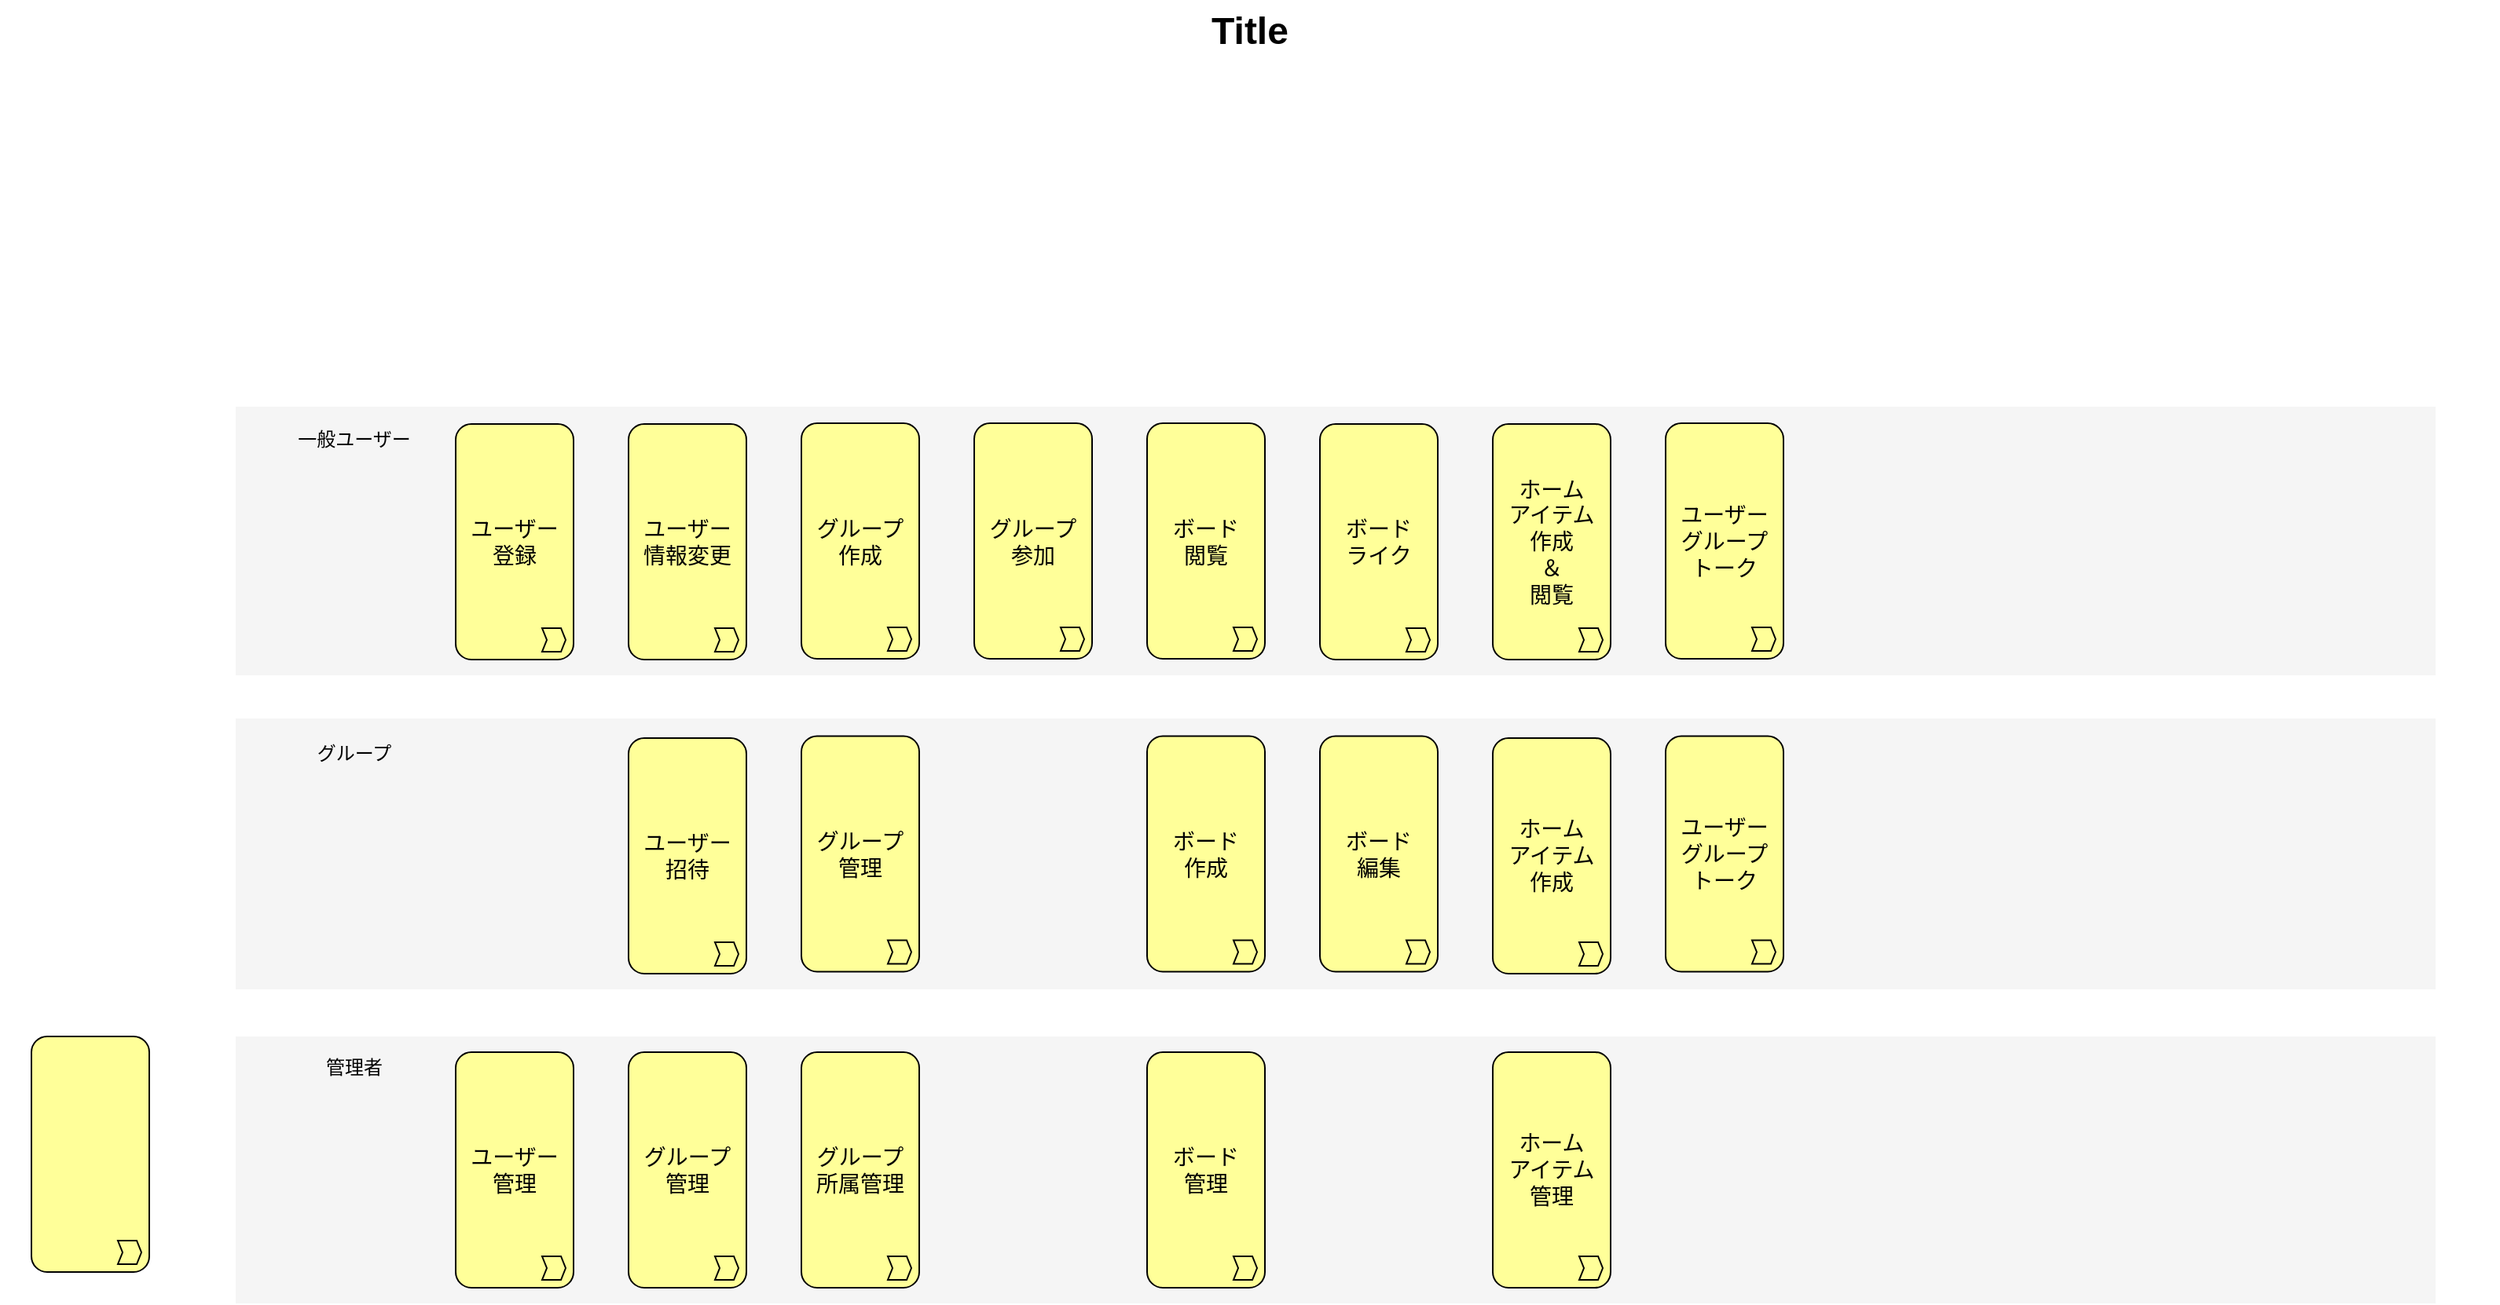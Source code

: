 <mxfile version="20.2.3" type="device" pages="8"><diagram id="6I0OCvxSQrVGMHxT2VVA" name="機能一覧"><mxGraphModel dx="1278" dy="641" grid="1" gridSize="10" guides="1" tooltips="1" connect="1" arrows="1" fold="1" page="1" pageScale="1" pageWidth="850" pageHeight="1100" math="0" shadow="0"><root><mxCell id="0"/><mxCell id="1" parent="0"/><mxCell id="dKdSaXE48SgPbhcamS2K-32" value="" style="whiteSpace=wrap;html=1;strokeColor=none;strokeWidth=1;fillColor=#f5f5f5;fontSize=14;" parent="1" vertex="1"><mxGeometry x="200" y="329" width="1400" height="171" as="geometry"/></mxCell><mxCell id="dKdSaXE48SgPbhcamS2K-63" value="Title" style="text;strokeColor=none;fillColor=none;html=1;fontSize=24;fontStyle=1;verticalAlign=middle;align=center;" parent="1" vertex="1"><mxGeometry x="50" y="70" width="1590" height="40" as="geometry"/></mxCell><mxCell id="JeM3K3eLbqfYIXK_q6-m-2" value="一般ユーザー&lt;br&gt;" style="text;html=1;align=center;verticalAlign=middle;resizable=0;points=[];autosize=1;strokeColor=none;fillColor=none;" parent="1" vertex="1"><mxGeometry x="230" y="340" width="90" height="20" as="geometry"/></mxCell><mxCell id="JeM3K3eLbqfYIXK_q6-m-3" value="" style="whiteSpace=wrap;html=1;strokeColor=none;strokeWidth=1;fillColor=#f5f5f5;fontSize=14;" parent="1" vertex="1"><mxGeometry x="200" y="527.5" width="1400" height="172.5" as="geometry"/></mxCell><mxCell id="JeM3K3eLbqfYIXK_q6-m-15" value="" style="whiteSpace=wrap;html=1;strokeColor=none;strokeWidth=1;fillColor=#f5f5f5;fontSize=14;" parent="1" vertex="1"><mxGeometry x="200" y="730" width="1400" height="170" as="geometry"/></mxCell><mxCell id="cVXR6pmGGaSOH5mzzNSR-8" value="グループ" style="text;html=1;align=center;verticalAlign=middle;resizable=0;points=[];autosize=1;strokeColor=none;fillColor=none;" parent="1" vertex="1"><mxGeometry x="245" y="540" width="60" height="20" as="geometry"/></mxCell><mxCell id="EBWGe2CeIgan1hfbkGVT-1" value="管理者" style="text;html=1;align=center;verticalAlign=middle;resizable=0;points=[];autosize=1;strokeColor=none;fillColor=none;" parent="1" vertex="1"><mxGeometry x="250" y="740" width="50" height="20" as="geometry"/></mxCell><mxCell id="EBWGe2CeIgan1hfbkGVT-3" value="" style="html=1;whiteSpace=wrap;fillColor=#ffff99;shape=mxgraph.archimate3.application;appType=func;archiType=rounded;fontSize=14;direction=south;" parent="1" vertex="1"><mxGeometry x="70" y="730" width="75" height="150" as="geometry"/></mxCell><mxCell id="EZ3FLAp71TcwqocpDEJt-1" value="ユーザー&lt;br&gt;登録" style="html=1;whiteSpace=wrap;fillColor=#ffff99;shape=mxgraph.archimate3.application;appType=func;archiType=rounded;fontSize=14;direction=south;" parent="1" vertex="1"><mxGeometry x="340" y="340" width="75" height="150" as="geometry"/></mxCell><mxCell id="EZ3FLAp71TcwqocpDEJt-2" value="ユーザー&lt;br&gt;情報変更" style="html=1;whiteSpace=wrap;fillColor=#ffff99;shape=mxgraph.archimate3.application;appType=func;archiType=rounded;fontSize=14;direction=south;" parent="1" vertex="1"><mxGeometry x="450" y="340" width="75" height="150" as="geometry"/></mxCell><mxCell id="EZ3FLAp71TcwqocpDEJt-3" value="グループ&lt;br&gt;作成" style="html=1;whiteSpace=wrap;fillColor=#ffff99;shape=mxgraph.archimate3.application;appType=func;archiType=rounded;fontSize=14;direction=south;" parent="1" vertex="1"><mxGeometry x="560" y="339.5" width="75" height="150" as="geometry"/></mxCell><mxCell id="EZ3FLAp71TcwqocpDEJt-4" value="グループ&lt;br&gt;参加" style="html=1;whiteSpace=wrap;fillColor=#ffff99;shape=mxgraph.archimate3.application;appType=func;archiType=rounded;fontSize=14;direction=south;" parent="1" vertex="1"><mxGeometry x="670" y="339.5" width="75" height="150" as="geometry"/></mxCell><mxCell id="EZ3FLAp71TcwqocpDEJt-5" value="グループ&lt;br&gt;管理" style="html=1;whiteSpace=wrap;fillColor=#ffff99;shape=mxgraph.archimate3.application;appType=func;archiType=rounded;fontSize=14;direction=south;" parent="1" vertex="1"><mxGeometry x="560" y="538.75" width="75" height="150" as="geometry"/></mxCell><mxCell id="EZ3FLAp71TcwqocpDEJt-6" value="ユーザー&lt;br&gt;招待" style="html=1;whiteSpace=wrap;fillColor=#ffff99;shape=mxgraph.archimate3.application;appType=func;archiType=rounded;fontSize=14;direction=south;" parent="1" vertex="1"><mxGeometry x="450" y="540" width="75" height="150" as="geometry"/></mxCell><mxCell id="EZ3FLAp71TcwqocpDEJt-7" value="ボード&lt;br&gt;作成" style="html=1;whiteSpace=wrap;fillColor=#ffff99;shape=mxgraph.archimate3.application;appType=func;archiType=rounded;fontSize=14;direction=south;" parent="1" vertex="1"><mxGeometry x="780" y="538.75" width="75" height="150" as="geometry"/></mxCell><mxCell id="EZ3FLAp71TcwqocpDEJt-8" value="ボード&lt;br&gt;閲覧" style="html=1;whiteSpace=wrap;fillColor=#ffff99;shape=mxgraph.archimate3.application;appType=func;archiType=rounded;fontSize=14;direction=south;" parent="1" vertex="1"><mxGeometry x="780" y="339.5" width="75" height="150" as="geometry"/></mxCell><mxCell id="EZ3FLAp71TcwqocpDEJt-9" value="ユーザー&lt;br&gt;管理" style="html=1;whiteSpace=wrap;fillColor=#ffff99;shape=mxgraph.archimate3.application;appType=func;archiType=rounded;fontSize=14;direction=south;" parent="1" vertex="1"><mxGeometry x="340" y="740" width="75" height="150" as="geometry"/></mxCell><mxCell id="EZ3FLAp71TcwqocpDEJt-10" value="グループ&lt;br&gt;管理" style="html=1;whiteSpace=wrap;fillColor=#ffff99;shape=mxgraph.archimate3.application;appType=func;archiType=rounded;fontSize=14;direction=south;" parent="1" vertex="1"><mxGeometry x="450" y="740" width="75" height="150" as="geometry"/></mxCell><mxCell id="EZ3FLAp71TcwqocpDEJt-11" value="ボード&lt;br&gt;管理" style="html=1;whiteSpace=wrap;fillColor=#ffff99;shape=mxgraph.archimate3.application;appType=func;archiType=rounded;fontSize=14;direction=south;" parent="1" vertex="1"><mxGeometry x="780" y="740" width="75" height="150" as="geometry"/></mxCell><mxCell id="EZ3FLAp71TcwqocpDEJt-12" value="グループ&lt;br&gt;所属管理" style="html=1;whiteSpace=wrap;fillColor=#ffff99;shape=mxgraph.archimate3.application;appType=func;archiType=rounded;fontSize=14;direction=south;" parent="1" vertex="1"><mxGeometry x="560" y="740" width="75" height="150" as="geometry"/></mxCell><mxCell id="EZ3FLAp71TcwqocpDEJt-13" value="ボード&lt;br&gt;ライク" style="html=1;whiteSpace=wrap;fillColor=#ffff99;shape=mxgraph.archimate3.application;appType=func;archiType=rounded;fontSize=14;direction=south;" parent="1" vertex="1"><mxGeometry x="890" y="340" width="75" height="150" as="geometry"/></mxCell><mxCell id="EZ3FLAp71TcwqocpDEJt-14" value="ユーザー&lt;br&gt;グループ&lt;br&gt;トーク" style="html=1;whiteSpace=wrap;fillColor=#ffff99;shape=mxgraph.archimate3.application;appType=func;archiType=rounded;fontSize=14;direction=south;" parent="1" vertex="1"><mxGeometry x="1110" y="339.5" width="75" height="150" as="geometry"/></mxCell><mxCell id="EZ3FLAp71TcwqocpDEJt-15" value="ユーザー&lt;br&gt;グループ&lt;br&gt;トーク" style="html=1;whiteSpace=wrap;fillColor=#ffff99;shape=mxgraph.archimate3.application;appType=func;archiType=rounded;fontSize=14;direction=south;" parent="1" vertex="1"><mxGeometry x="1110" y="538.75" width="75" height="150" as="geometry"/></mxCell><mxCell id="WzirM5LPtZiaPHznd2pX-1" value="ボード&lt;br&gt;編集" style="html=1;whiteSpace=wrap;fillColor=#ffff99;shape=mxgraph.archimate3.application;appType=func;archiType=rounded;fontSize=14;direction=south;" parent="1" vertex="1"><mxGeometry x="890" y="538.75" width="75" height="150" as="geometry"/></mxCell><mxCell id="WzirM5LPtZiaPHznd2pX-2" value="ホーム&lt;br&gt;アイテム&lt;br&gt;作成&lt;br&gt;＆&lt;br&gt;閲覧" style="html=1;whiteSpace=wrap;fillColor=#ffff99;shape=mxgraph.archimate3.application;appType=func;archiType=rounded;fontSize=14;direction=south;" parent="1" vertex="1"><mxGeometry x="1000" y="340" width="75" height="150" as="geometry"/></mxCell><mxCell id="RI4x6yY0OtohpFEf9w1v-1" value="ホーム&lt;br&gt;アイテム&lt;br&gt;作成" style="html=1;whiteSpace=wrap;fillColor=#ffff99;shape=mxgraph.archimate3.application;appType=func;archiType=rounded;fontSize=14;direction=south;" vertex="1" parent="1"><mxGeometry x="1000" y="540" width="75" height="150" as="geometry"/></mxCell><mxCell id="RI4x6yY0OtohpFEf9w1v-2" value="ホーム&lt;br&gt;アイテム&lt;br&gt;管理" style="html=1;whiteSpace=wrap;fillColor=#ffff99;shape=mxgraph.archimate3.application;appType=func;archiType=rounded;fontSize=14;direction=south;" vertex="1" parent="1"><mxGeometry x="1000" y="740" width="75" height="150" as="geometry"/></mxCell></root></mxGraphModel></diagram><diagram id="6HOYyKs-ymCIUbaP6Rgb" name="画面一覧"><mxGraphModel dx="1278" dy="641" grid="1" gridSize="10" guides="1" tooltips="1" connect="1" arrows="1" fold="1" page="1" pageScale="1" pageWidth="827" pageHeight="1169" math="0" shadow="0"><root><mxCell id="aW-relNVSMiuNpziL4Ps-0"/><mxCell id="aW-relNVSMiuNpziL4Ps-1" parent="aW-relNVSMiuNpziL4Ps-0"/><mxCell id="gR4Dm9k9pq6cFxxvIKG1-0" value="&lt;font style=&quot;font-size: 14px;&quot;&gt;&lt;b&gt;Authページ&lt;/b&gt;&lt;/font&gt;" style="rounded=1;whiteSpace=wrap;html=1;" vertex="1" parent="aW-relNVSMiuNpziL4Ps-1"><mxGeometry x="100" y="60" width="120" height="60" as="geometry"/></mxCell><mxCell id="gR4Dm9k9pq6cFxxvIKG1-3" value="" style="rounded=0;whiteSpace=wrap;html=1;fontSize=14;" vertex="1" parent="aW-relNVSMiuNpziL4Ps-1"><mxGeometry x="100" y="180" width="460" height="250" as="geometry"/></mxCell><mxCell id="gR4Dm9k9pq6cFxxvIKG1-2" value="&lt;span style=&quot;font-size: 14px;&quot;&gt;&lt;b&gt;Home&lt;/b&gt;&lt;/span&gt;" style="rounded=1;whiteSpace=wrap;html=1;" vertex="1" parent="aW-relNVSMiuNpziL4Ps-1"><mxGeometry x="170" y="220" width="120" height="60" as="geometry"/></mxCell><mxCell id="gR4Dm9k9pq6cFxxvIKG1-4" value="&lt;font style=&quot;font-size: 14px;&quot;&gt;&lt;b&gt;Board&lt;/b&gt;&lt;/font&gt;" style="rounded=1;whiteSpace=wrap;html=1;" vertex="1" parent="aW-relNVSMiuNpziL4Ps-1"><mxGeometry x="360" y="220" width="120" height="60" as="geometry"/></mxCell><mxCell id="gR4Dm9k9pq6cFxxvIKG1-5" value="&lt;font style=&quot;font-size: 14px;&quot;&gt;&lt;b&gt;Search&lt;/b&gt;&lt;/font&gt;" style="rounded=1;whiteSpace=wrap;html=1;" vertex="1" parent="aW-relNVSMiuNpziL4Ps-1"><mxGeometry x="170" y="330" width="120" height="60" as="geometry"/></mxCell><mxCell id="gR4Dm9k9pq6cFxxvIKG1-6" value="&lt;span style=&quot;font-size: 14px;&quot;&gt;&lt;b&gt;MyPage&lt;/b&gt;&lt;/span&gt;" style="rounded=1;whiteSpace=wrap;html=1;" vertex="1" parent="aW-relNVSMiuNpziL4Ps-1"><mxGeometry x="360" y="330" width="120" height="60" as="geometry"/></mxCell></root></mxGraphModel></diagram><diagram name="ランディング" id="3_oxv6Lq7BWPPe_AK3Gq"><mxGraphModel dx="2105" dy="641" grid="1" gridSize="10" guides="1" tooltips="1" connect="1" arrows="1" fold="1" page="1" pageScale="1" pageWidth="827" pageHeight="1169" math="0" shadow="0"><root><mxCell id="pJSRJ9MuRlhQvBlg_IIg-0"/><mxCell id="pJSRJ9MuRlhQvBlg_IIg-1" parent="pJSRJ9MuRlhQvBlg_IIg-0"/><mxCell id="pJSRJ9MuRlhQvBlg_IIg-2" value="" style="strokeWidth=1;shadow=0;dashed=0;align=center;html=1;shape=mxgraph.mockup.containers.browserWindow;rSize=0;strokeColor=#0A0A0A;mainText=,;recursiveResize=0;rounded=0;labelBackgroundColor=none;fontFamily=Verdana;fontSize=12" parent="pJSRJ9MuRlhQvBlg_IIg-1" vertex="1"><mxGeometry x="-780" y="50" width="1050" height="750" as="geometry"/></mxCell><mxCell id="pJSRJ9MuRlhQvBlg_IIg-3" value="Page 1" style="strokeWidth=1;shadow=0;dashed=0;align=center;html=1;shape=mxgraph.mockup.containers.anchor;fontSize=17;fontColor=#666666;align=left;" parent="pJSRJ9MuRlhQvBlg_IIg-2" vertex="1"><mxGeometry x="60" y="12" width="110" height="26" as="geometry"/></mxCell><mxCell id="pJSRJ9MuRlhQvBlg_IIg-4" value="https://www.default.com" style="strokeWidth=1;shadow=0;dashed=0;align=center;html=1;shape=mxgraph.mockup.containers.anchor;rSize=0;fontSize=17;fontColor=#666666;align=left;" parent="pJSRJ9MuRlhQvBlg_IIg-2" vertex="1"><mxGeometry x="130" y="60" width="250" height="26" as="geometry"/></mxCell><mxCell id="7SzCKCZni9Tuqq65JCZ7-0" value="" style="rounded=0;whiteSpace=wrap;html=1;" parent="pJSRJ9MuRlhQvBlg_IIg-2" vertex="1"><mxGeometry x="140" y="160" width="330" height="430" as="geometry"/></mxCell><mxCell id="7SzCKCZni9Tuqq65JCZ7-1" value="Googleでログイン" style="rounded=1;whiteSpace=wrap;html=1;" parent="pJSRJ9MuRlhQvBlg_IIg-2" vertex="1"><mxGeometry x="190" y="220" width="230" height="40" as="geometry"/></mxCell><mxCell id="7SzCKCZni9Tuqq65JCZ7-2" value="Facebookでログイン" style="rounded=1;whiteSpace=wrap;html=1;" parent="pJSRJ9MuRlhQvBlg_IIg-2" vertex="1"><mxGeometry x="190" y="270" width="230" height="40" as="geometry"/></mxCell><mxCell id="7SzCKCZni9Tuqq65JCZ7-4" value="" style="line;strokeWidth=2;html=1;" parent="pJSRJ9MuRlhQvBlg_IIg-2" vertex="1"><mxGeometry x="170" y="330" width="100" height="10" as="geometry"/></mxCell><mxCell id="7SzCKCZni9Tuqq65JCZ7-5" value="" style="line;strokeWidth=2;html=1;" parent="pJSRJ9MuRlhQvBlg_IIg-2" vertex="1"><mxGeometry x="330" y="330" width="110" height="10" as="geometry"/></mxCell><mxCell id="7SzCKCZni9Tuqq65JCZ7-6" value="OR" style="text;html=1;align=center;verticalAlign=middle;resizable=0;points=[];autosize=1;strokeColor=none;fillColor=none;" parent="pJSRJ9MuRlhQvBlg_IIg-2" vertex="1"><mxGeometry x="285" y="325" width="30" height="20" as="geometry"/></mxCell><mxCell id="7SzCKCZni9Tuqq65JCZ7-8" value="email" style="rounded=1;whiteSpace=wrap;html=1;" parent="pJSRJ9MuRlhQvBlg_IIg-2" vertex="1"><mxGeometry x="190" y="370" width="230" height="40" as="geometry"/></mxCell><mxCell id="7SzCKCZni9Tuqq65JCZ7-9" value="password" style="rounded=1;whiteSpace=wrap;html=1;" parent="pJSRJ9MuRlhQvBlg_IIg-2" vertex="1"><mxGeometry x="190" y="420" width="230" height="40" as="geometry"/></mxCell><mxCell id="7SzCKCZni9Tuqq65JCZ7-10" value="Log in" style="text;strokeColor=none;fillColor=none;html=1;fontSize=24;fontStyle=1;verticalAlign=middle;align=center;" parent="pJSRJ9MuRlhQvBlg_IIg-2" vertex="1"><mxGeometry x="250" y="170" width="100" height="40" as="geometry"/></mxCell><mxCell id="7SzCKCZni9Tuqq65JCZ7-11" value="Log in" style="rounded=0;whiteSpace=wrap;html=1;" parent="pJSRJ9MuRlhQvBlg_IIg-2" vertex="1"><mxGeometry x="190" y="480" width="230" height="40" as="geometry"/></mxCell><mxCell id="7SzCKCZni9Tuqq65JCZ7-12" value="Don't have an account? Sign up" style="text;html=1;align=center;verticalAlign=middle;resizable=0;points=[];autosize=1;strokeColor=none;fillColor=none;" parent="pJSRJ9MuRlhQvBlg_IIg-2" vertex="1"><mxGeometry x="205" y="545" width="190" height="20" as="geometry"/></mxCell><mxCell id="7SzCKCZni9Tuqq65JCZ7-13" value="サービス詳細" style="ellipse;whiteSpace=wrap;html=1;" parent="pJSRJ9MuRlhQvBlg_IIg-2" vertex="1"><mxGeometry x="550" y="135" width="460" height="480" as="geometry"/></mxCell><mxCell id="7SzCKCZni9Tuqq65JCZ7-28" value="" style="line;strokeWidth=1;html=1;" parent="pJSRJ9MuRlhQvBlg_IIg-2" vertex="1"><mxGeometry y="640" width="1050" height="10" as="geometry"/></mxCell><mxCell id="7SzCKCZni9Tuqq65JCZ7-29" value="Gibrary" style="text;strokeColor=none;fillColor=none;html=1;fontSize=24;fontStyle=1;verticalAlign=middle;align=center;" parent="pJSRJ9MuRlhQvBlg_IIg-2" vertex="1"><mxGeometry x="50" y="680" width="110" height="40" as="geometry"/></mxCell><mxCell id="7SzCKCZni9Tuqq65JCZ7-30" value="Copyright 2022-2022 gibrary.com" style="text;html=1;align=center;verticalAlign=middle;resizable=0;points=[];autosize=1;strokeColor=none;fillColor=none;" parent="pJSRJ9MuRlhQvBlg_IIg-2" vertex="1"><mxGeometry x="800" y="690" width="190" height="20" as="geometry"/></mxCell><mxCell id="7SzCKCZni9Tuqq65JCZ7-15" value="" style="rounded=0;whiteSpace=wrap;html=1;" parent="pJSRJ9MuRlhQvBlg_IIg-1" vertex="1"><mxGeometry x="-640" y="870" width="330" height="540" as="geometry"/></mxCell><mxCell id="7SzCKCZni9Tuqq65JCZ7-16" value="Sign up&amp;nbsp;" style="text;strokeColor=none;fillColor=none;html=1;fontSize=24;fontStyle=1;verticalAlign=middle;align=center;" parent="pJSRJ9MuRlhQvBlg_IIg-1" vertex="1"><mxGeometry x="-525" y="890" width="100" height="40" as="geometry"/></mxCell><mxCell id="7SzCKCZni9Tuqq65JCZ7-17" value="Googleで登録" style="rounded=1;whiteSpace=wrap;html=1;" parent="pJSRJ9MuRlhQvBlg_IIg-1" vertex="1"><mxGeometry x="-590" y="940" width="230" height="40" as="geometry"/></mxCell><mxCell id="7SzCKCZni9Tuqq65JCZ7-18" value="Facebookで登録" style="rounded=1;whiteSpace=wrap;html=1;" parent="pJSRJ9MuRlhQvBlg_IIg-1" vertex="1"><mxGeometry x="-590" y="990" width="230" height="40" as="geometry"/></mxCell><mxCell id="7SzCKCZni9Tuqq65JCZ7-19" value="" style="line;strokeWidth=2;html=1;" parent="pJSRJ9MuRlhQvBlg_IIg-1" vertex="1"><mxGeometry x="-610" y="1055" width="100" height="10" as="geometry"/></mxCell><mxCell id="7SzCKCZni9Tuqq65JCZ7-20" value="" style="line;strokeWidth=2;html=1;" parent="pJSRJ9MuRlhQvBlg_IIg-1" vertex="1"><mxGeometry x="-450" y="1055" width="110" height="10" as="geometry"/></mxCell><mxCell id="7SzCKCZni9Tuqq65JCZ7-21" value="OR" style="text;html=1;align=center;verticalAlign=middle;resizable=0;points=[];autosize=1;strokeColor=none;fillColor=none;" parent="pJSRJ9MuRlhQvBlg_IIg-1" vertex="1"><mxGeometry x="-495" y="1050" width="30" height="20" as="geometry"/></mxCell><mxCell id="7SzCKCZni9Tuqq65JCZ7-22" value="email" style="rounded=1;whiteSpace=wrap;html=1;" parent="pJSRJ9MuRlhQvBlg_IIg-1" vertex="1"><mxGeometry x="-590" y="1090" width="230" height="40" as="geometry"/></mxCell><mxCell id="7SzCKCZni9Tuqq65JCZ7-23" value="password" style="rounded=1;whiteSpace=wrap;html=1;" parent="pJSRJ9MuRlhQvBlg_IIg-1" vertex="1"><mxGeometry x="-590" y="1140" width="230" height="40" as="geometry"/></mxCell><mxCell id="7SzCKCZni9Tuqq65JCZ7-24" value="password again" style="rounded=1;whiteSpace=wrap;html=1;" parent="pJSRJ9MuRlhQvBlg_IIg-1" vertex="1"><mxGeometry x="-590" y="1190" width="230" height="40" as="geometry"/></mxCell><mxCell id="7SzCKCZni9Tuqq65JCZ7-25" value="name" style="rounded=1;whiteSpace=wrap;html=1;" parent="pJSRJ9MuRlhQvBlg_IIg-1" vertex="1"><mxGeometry x="-590" y="1240" width="230" height="40" as="geometry"/></mxCell><mxCell id="7SzCKCZni9Tuqq65JCZ7-26" value="Sign up" style="rounded=0;whiteSpace=wrap;html=1;" parent="pJSRJ9MuRlhQvBlg_IIg-1" vertex="1"><mxGeometry x="-590" y="1300" width="230" height="40" as="geometry"/></mxCell><mxCell id="7SzCKCZni9Tuqq65JCZ7-27" value="Have an account? Log in" style="text;html=1;align=center;verticalAlign=middle;resizable=0;points=[];autosize=1;strokeColor=none;fillColor=none;" parent="pJSRJ9MuRlhQvBlg_IIg-1" vertex="1"><mxGeometry x="-555" y="1365" width="150" height="20" as="geometry"/></mxCell><mxCell id="7SzCKCZni9Tuqq65JCZ7-14" value="" style="shape=flexArrow;endArrow=classic;startArrow=classic;html=1;rounded=0;exitX=0.515;exitY=0;exitDx=0;exitDy=0;exitPerimeter=0;" parent="pJSRJ9MuRlhQvBlg_IIg-1" source="7SzCKCZni9Tuqq65JCZ7-15" edge="1"><mxGeometry width="100" height="100" relative="1" as="geometry"><mxPoint x="-470" y="810" as="sourcePoint"/><mxPoint x="-470" y="660" as="targetPoint"/></mxGeometry></mxCell></root></mxGraphModel></diagram><diagram id="wV5e-uUX7K6Dczd0-woE" name="ホーム／投稿閲覧"><mxGraphModel dx="1278" dy="641" grid="1" gridSize="10" guides="1" tooltips="1" connect="1" arrows="1" fold="1" page="1" pageScale="1" pageWidth="827" pageHeight="1169" math="0" shadow="0"><root><mxCell id="v3B0_am1n4glTfWgtKCE-0"/><mxCell id="v3B0_am1n4glTfWgtKCE-1" parent="v3B0_am1n4glTfWgtKCE-0"/><mxCell id="73vCfGWuzRwfE3nrBOBB-0" value="" style="strokeWidth=1;shadow=0;dashed=0;align=center;html=1;shape=mxgraph.mockup.containers.browserWindow;rSize=0;strokeColor=#0A0A0A;mainText=,;recursiveResize=0;rounded=0;labelBackgroundColor=none;fontFamily=Verdana;fontSize=12" parent="v3B0_am1n4glTfWgtKCE-1" vertex="1"><mxGeometry x="30" y="60" width="1050" height="790" as="geometry"/></mxCell><mxCell id="73vCfGWuzRwfE3nrBOBB-1" value="Page 1" style="strokeWidth=1;shadow=0;dashed=0;align=center;html=1;shape=mxgraph.mockup.containers.anchor;fontSize=17;fontColor=#666666;align=left;" parent="73vCfGWuzRwfE3nrBOBB-0" vertex="1"><mxGeometry x="60" y="12" width="110" height="26" as="geometry"/></mxCell><mxCell id="73vCfGWuzRwfE3nrBOBB-2" value="https://www.default.com" style="strokeWidth=1;shadow=0;dashed=0;align=center;html=1;shape=mxgraph.mockup.containers.anchor;rSize=0;fontSize=17;fontColor=#666666;align=left;" parent="73vCfGWuzRwfE3nrBOBB-0" vertex="1"><mxGeometry x="130" y="60" width="250" height="26" as="geometry"/></mxCell><mxCell id="73vCfGWuzRwfE3nrBOBB-3" value="Groupy" style="text;strokeColor=none;fillColor=none;html=1;fontSize=24;fontStyle=1;verticalAlign=middle;align=center;" parent="73vCfGWuzRwfE3nrBOBB-0" vertex="1"><mxGeometry x="30" y="140" width="170" height="50" as="geometry"/></mxCell><mxCell id="73vCfGWuzRwfE3nrBOBB-4" value="ホーム" style="text;html=1;strokeColor=none;fillColor=none;align=center;verticalAlign=middle;whiteSpace=wrap;rounded=0;" parent="73vCfGWuzRwfE3nrBOBB-0" vertex="1"><mxGeometry x="90" y="200" width="70" height="35" as="geometry"/></mxCell><mxCell id="73vCfGWuzRwfE3nrBOBB-5" value="ボード" style="text;html=1;strokeColor=none;fillColor=none;align=center;verticalAlign=middle;whiteSpace=wrap;rounded=0;" parent="73vCfGWuzRwfE3nrBOBB-0" vertex="1"><mxGeometry x="90" y="250" width="70" height="35" as="geometry"/></mxCell><mxCell id="73vCfGWuzRwfE3nrBOBB-6" value="マイページ" style="text;html=1;strokeColor=none;fillColor=none;align=center;verticalAlign=middle;whiteSpace=wrap;rounded=0;" parent="73vCfGWuzRwfE3nrBOBB-0" vertex="1"><mxGeometry x="90" y="360" width="70" height="35" as="geometry"/></mxCell><mxCell id="PmrTaShrasBXE5cOtFbj-0" value="" style="rounded=0;whiteSpace=wrap;html=1;" parent="73vCfGWuzRwfE3nrBOBB-0" vertex="1"><mxGeometry x="230" y="190" width="760" height="550" as="geometry"/></mxCell><mxCell id="PmrTaShrasBXE5cOtFbj-2" value="検索" style="text;html=1;strokeColor=none;fillColor=none;align=center;verticalAlign=middle;whiteSpace=wrap;rounded=0;" parent="73vCfGWuzRwfE3nrBOBB-0" vertex="1"><mxGeometry x="75" y="310" width="100" height="20" as="geometry"/></mxCell><mxCell id="PmrTaShrasBXE5cOtFbj-3" value="" style="rounded=0;whiteSpace=wrap;html=1;" parent="73vCfGWuzRwfE3nrBOBB-0" vertex="1"><mxGeometry x="280" y="235" width="660" height="145" as="geometry"/></mxCell><mxCell id="PmrTaShrasBXE5cOtFbj-4" value="Icon" style="icon;html=1;image=img/clipart/Gear_128x128.png" parent="73vCfGWuzRwfE3nrBOBB-0" vertex="1"><mxGeometry x="300" y="250" width="40" height="38.75" as="geometry"/></mxCell><mxCell id="PmrTaShrasBXE5cOtFbj-5" value="&lt;font style=&quot;font-size: 18px&quot;&gt;グループ名&lt;/font&gt;" style="text;strokeColor=none;fillColor=none;html=1;fontSize=24;fontStyle=1;verticalAlign=middle;align=center;" parent="73vCfGWuzRwfE3nrBOBB-0" vertex="1"><mxGeometry x="350" y="249.38" width="110" height="40" as="geometry"/></mxCell><mxCell id="PmrTaShrasBXE5cOtFbj-7" value="　グループ投稿のテキストがここに入る。&lt;br&gt;　最大文字数は１２０文字（予定）&lt;br&gt;　" style="text;html=1;strokeColor=none;fillColor=none;align=left;verticalAlign=top;whiteSpace=wrap;rounded=0;" parent="73vCfGWuzRwfE3nrBOBB-0" vertex="1"><mxGeometry x="370" y="290" width="510" height="60" as="geometry"/></mxCell><mxCell id="PmrTaShrasBXE5cOtFbj-8" value="Like" style="label;whiteSpace=wrap;html=1;image=img/clipart/Gear_128x128.png" parent="73vCfGWuzRwfE3nrBOBB-0" vertex="1"><mxGeometry x="350" y="340" width="90" height="30" as="geometry"/></mxCell><mxCell id="PmrTaShrasBXE5cOtFbj-9" value="Reply" style="label;whiteSpace=wrap;html=1;image=img/clipart/Gear_128x128.png" parent="73vCfGWuzRwfE3nrBOBB-0" vertex="1"><mxGeometry x="460" y="340" width="90" height="30" as="geometry"/></mxCell><mxCell id="PmrTaShrasBXE5cOtFbj-11" value="上と同じ" style="rounded=0;whiteSpace=wrap;html=1;" parent="73vCfGWuzRwfE3nrBOBB-0" vertex="1"><mxGeometry x="280" y="395" width="660" height="145" as="geometry"/></mxCell><mxCell id="PmrTaShrasBXE5cOtFbj-12" value="上と同じ" style="rounded=0;whiteSpace=wrap;html=1;" parent="73vCfGWuzRwfE3nrBOBB-0" vertex="1"><mxGeometry x="280" y="560" width="660" height="145" as="geometry"/></mxCell><mxCell id="PmrTaShrasBXE5cOtFbj-13" value="" style="line;strokeWidth=2;direction=south;html=1;" parent="73vCfGWuzRwfE3nrBOBB-0" vertex="1"><mxGeometry x="960" y="227.5" width="10" height="482.5" as="geometry"/></mxCell><mxCell id="PmrTaShrasBXE5cOtFbj-15" value="" style="shape=crossbar;whiteSpace=wrap;html=1;rounded=1;direction=south;" parent="73vCfGWuzRwfE3nrBOBB-0" vertex="1"><mxGeometry x="955" y="230" width="20" height="120" as="geometry"/></mxCell><mxCell id="PmrTaShrasBXE5cOtFbj-16" value="" style="line;strokeWidth=4;direction=south;html=1;perimeter=backbonePerimeter;points=[];outlineConnect=0;" parent="73vCfGWuzRwfE3nrBOBB-0" vertex="1"><mxGeometry x="960" y="230" width="10" height="120" as="geometry"/></mxCell></root></mxGraphModel></diagram><diagram name="検索" id="ot3SCadPKj1HKo8ke6tF"><mxGraphModel dx="1278" dy="641" grid="1" gridSize="10" guides="1" tooltips="1" connect="1" arrows="1" fold="1" page="1" pageScale="1" pageWidth="827" pageHeight="1169" math="0" shadow="0"><root><mxCell id="_4-auwf1T3rtz7nmYHMN-0"/><mxCell id="_4-auwf1T3rtz7nmYHMN-1" parent="_4-auwf1T3rtz7nmYHMN-0"/><mxCell id="_4-auwf1T3rtz7nmYHMN-2" value="" style="strokeWidth=1;shadow=0;dashed=0;align=center;html=1;shape=mxgraph.mockup.containers.browserWindow;rSize=0;strokeColor=#0A0A0A;mainText=,;recursiveResize=0;rounded=0;labelBackgroundColor=none;fontFamily=Verdana;fontSize=12" parent="_4-auwf1T3rtz7nmYHMN-1" vertex="1"><mxGeometry x="60" y="60" width="1050" height="1060" as="geometry"/></mxCell><mxCell id="_4-auwf1T3rtz7nmYHMN-3" value="Page 1" style="strokeWidth=1;shadow=0;dashed=0;align=center;html=1;shape=mxgraph.mockup.containers.anchor;fontSize=17;fontColor=#666666;align=left;" parent="_4-auwf1T3rtz7nmYHMN-2" vertex="1"><mxGeometry x="60" y="12" width="110" height="26" as="geometry"/></mxCell><mxCell id="_4-auwf1T3rtz7nmYHMN-4" value="https://www.default.com" style="strokeWidth=1;shadow=0;dashed=0;align=center;html=1;shape=mxgraph.mockup.containers.anchor;rSize=0;fontSize=17;fontColor=#666666;align=left;" parent="_4-auwf1T3rtz7nmYHMN-2" vertex="1"><mxGeometry x="130" y="60" width="250" height="26" as="geometry"/></mxCell><mxCell id="_4-auwf1T3rtz7nmYHMN-5" value="Groupy" style="text;strokeColor=none;fillColor=none;html=1;fontSize=24;fontStyle=1;verticalAlign=middle;align=center;" parent="_4-auwf1T3rtz7nmYHMN-2" vertex="1"><mxGeometry x="30" y="140" width="170" height="50" as="geometry"/></mxCell><mxCell id="_4-auwf1T3rtz7nmYHMN-6" value="ホーム" style="text;html=1;strokeColor=none;fillColor=none;align=center;verticalAlign=middle;whiteSpace=wrap;rounded=0;" parent="_4-auwf1T3rtz7nmYHMN-2" vertex="1"><mxGeometry x="90" y="200" width="70" height="35" as="geometry"/></mxCell><mxCell id="_4-auwf1T3rtz7nmYHMN-7" value="ボード" style="text;html=1;strokeColor=none;fillColor=none;align=center;verticalAlign=middle;whiteSpace=wrap;rounded=0;" parent="_4-auwf1T3rtz7nmYHMN-2" vertex="1"><mxGeometry x="90" y="250" width="70" height="35" as="geometry"/></mxCell><mxCell id="_4-auwf1T3rtz7nmYHMN-8" value="マイページ" style="text;html=1;strokeColor=none;fillColor=none;align=center;verticalAlign=middle;whiteSpace=wrap;rounded=0;" parent="_4-auwf1T3rtz7nmYHMN-2" vertex="1"><mxGeometry x="90" y="360" width="70" height="35" as="geometry"/></mxCell><mxCell id="_4-auwf1T3rtz7nmYHMN-10" value="検索" style="text;html=1;strokeColor=none;fillColor=none;align=center;verticalAlign=middle;whiteSpace=wrap;rounded=0;" parent="_4-auwf1T3rtz7nmYHMN-2" vertex="1"><mxGeometry x="75" y="310" width="100" height="20" as="geometry"/></mxCell><mxCell id="kUCCd2PKdqizpOrDI82L-0" value="" style="rounded=0;whiteSpace=wrap;html=1;" parent="_4-auwf1T3rtz7nmYHMN-2" vertex="1"><mxGeometry x="220" y="280" width="770" height="670" as="geometry"/></mxCell><mxCell id="kUCCd2PKdqizpOrDI82L-2" value="&lt;font style=&quot;font-size: 14px;&quot;&gt;ユーザー&lt;/font&gt;" style="text;html=1;strokeColor=none;fillColor=none;align=center;verticalAlign=middle;whiteSpace=wrap;rounded=0;" parent="_4-auwf1T3rtz7nmYHMN-2" vertex="1"><mxGeometry x="310" y="300" width="60" height="30" as="geometry"/></mxCell><mxCell id="kUCCd2PKdqizpOrDI82L-3" value="&lt;font style=&quot;font-size: 14px;&quot;&gt;グループ&lt;/font&gt;" style="text;html=1;strokeColor=none;fillColor=none;align=center;verticalAlign=middle;whiteSpace=wrap;rounded=0;" parent="_4-auwf1T3rtz7nmYHMN-2" vertex="1"><mxGeometry x="480" y="300" width="60" height="30" as="geometry"/></mxCell><mxCell id="kUCCd2PKdqizpOrDI82L-4" value="&lt;font style=&quot;font-size: 14px;&quot;&gt;投稿&lt;/font&gt;" style="text;html=1;strokeColor=none;fillColor=none;align=center;verticalAlign=middle;whiteSpace=wrap;rounded=0;" parent="_4-auwf1T3rtz7nmYHMN-2" vertex="1"><mxGeometry x="660" y="300" width="60" height="30" as="geometry"/></mxCell><mxCell id="kUCCd2PKdqizpOrDI82L-5" value="&lt;font style=&quot;font-size: 14px;&quot;&gt;ボード&lt;/font&gt;" style="text;html=1;strokeColor=none;fillColor=none;align=center;verticalAlign=middle;whiteSpace=wrap;rounded=0;" parent="_4-auwf1T3rtz7nmYHMN-2" vertex="1"><mxGeometry x="840" y="300" width="60" height="30" as="geometry"/></mxCell><mxCell id="kUCCd2PKdqizpOrDI82L-6" value="" style="rounded=0;whiteSpace=wrap;html=1;fontSize=14;" parent="_4-auwf1T3rtz7nmYHMN-2" vertex="1"><mxGeometry x="250" y="340" width="720" height="587.5" as="geometry"/></mxCell><mxCell id="kUCCd2PKdqizpOrDI82L-7" value="" style="rounded=1;whiteSpace=wrap;html=1;fontSize=14;" parent="_4-auwf1T3rtz7nmYHMN-2" vertex="1"><mxGeometry x="270" y="370" width="660" height="90" as="geometry"/></mxCell><mxCell id="kUCCd2PKdqizpOrDI82L-8" value="" style="shape=crossbar;whiteSpace=wrap;html=1;rounded=1;direction=south;fontSize=14;" parent="_4-auwf1T3rtz7nmYHMN-2" vertex="1"><mxGeometry x="940" y="360" width="20" height="120" as="geometry"/></mxCell><mxCell id="kUCCd2PKdqizpOrDI82L-9" value="" style="shape=crossbar;whiteSpace=wrap;html=1;rounded=1;direction=south;fontSize=14;" parent="_4-auwf1T3rtz7nmYHMN-2" vertex="1"><mxGeometry x="940" y="360" width="20" height="541.25" as="geometry"/></mxCell><mxCell id="kUCCd2PKdqizpOrDI82L-11" value="" style="line;strokeWidth=4;direction=south;html=1;perimeter=backbonePerimeter;points=[];outlineConnect=0;fontSize=14;" parent="_4-auwf1T3rtz7nmYHMN-2" vertex="1"><mxGeometry x="950" y="370" width="10" height="110" as="geometry"/></mxCell><mxCell id="kUCCd2PKdqizpOrDI82L-12" value="" style="rounded=0;whiteSpace=wrap;html=1;fontSize=14;" parent="_4-auwf1T3rtz7nmYHMN-2" vertex="1"><mxGeometry x="220" y="140" width="770" height="120" as="geometry"/></mxCell><mxCell id="kUCCd2PKdqizpOrDI82L-16" value="" style="rounded=1;whiteSpace=wrap;html=1;fontSize=14;" parent="_4-auwf1T3rtz7nmYHMN-2" vertex="1"><mxGeometry x="420" y="160" width="480" height="40" as="geometry"/></mxCell><mxCell id="kUCCd2PKdqizpOrDI82L-17" value="&lt;font style=&quot;font-size: 14px;&quot;&gt;キーワード&lt;/font&gt;" style="text;html=1;strokeColor=none;fillColor=none;align=center;verticalAlign=middle;whiteSpace=wrap;rounded=0;" parent="_4-auwf1T3rtz7nmYHMN-2" vertex="1"><mxGeometry x="300" y="165" width="90" height="30" as="geometry"/></mxCell><mxCell id="kUCCd2PKdqizpOrDI82L-18" value="検索" style="rounded=1;whiteSpace=wrap;html=1;fontSize=14;" parent="_4-auwf1T3rtz7nmYHMN-2" vertex="1"><mxGeometry x="530" y="220" width="120" height="30" as="geometry"/></mxCell></root></mxGraphModel></diagram><diagram name="ボード" id="VLYyzSxp56MU-nXjTc-Y"><mxGraphModel dx="2105" dy="641" grid="1" gridSize="10" guides="1" tooltips="1" connect="1" arrows="1" fold="1" page="1" pageScale="1" pageWidth="827" pageHeight="1169" math="0" shadow="0"><root><mxCell id="h6VaSXC-z-JZSoqPlnxC-0"/><mxCell id="h6VaSXC-z-JZSoqPlnxC-1" parent="h6VaSXC-z-JZSoqPlnxC-0"/><mxCell id="h6VaSXC-z-JZSoqPlnxC-2" value="" style="strokeWidth=1;shadow=0;dashed=0;align=center;html=1;shape=mxgraph.mockup.containers.browserWindow;rSize=0;strokeColor=#0A0A0A;mainText=,;recursiveResize=0;rounded=0;labelBackgroundColor=none;fontFamily=Verdana;fontSize=12" parent="h6VaSXC-z-JZSoqPlnxC-1" vertex="1"><mxGeometry x="-750" y="50" width="1050" height="1250" as="geometry"/></mxCell><mxCell id="h6VaSXC-z-JZSoqPlnxC-3" value="Page 1" style="strokeWidth=1;shadow=0;dashed=0;align=center;html=1;shape=mxgraph.mockup.containers.anchor;fontSize=17;fontColor=#666666;align=left;" parent="h6VaSXC-z-JZSoqPlnxC-2" vertex="1"><mxGeometry x="60" y="12" width="110" height="26" as="geometry"/></mxCell><mxCell id="h6VaSXC-z-JZSoqPlnxC-4" value="https://www.default.com" style="strokeWidth=1;shadow=0;dashed=0;align=center;html=1;shape=mxgraph.mockup.containers.anchor;rSize=0;fontSize=17;fontColor=#666666;align=left;" parent="h6VaSXC-z-JZSoqPlnxC-2" vertex="1"><mxGeometry x="130" y="60" width="250" height="26" as="geometry"/></mxCell><mxCell id="h6VaSXC-z-JZSoqPlnxC-6" value="Groupy" style="text;strokeColor=none;fillColor=none;html=1;fontSize=24;fontStyle=1;verticalAlign=middle;align=center;" parent="h6VaSXC-z-JZSoqPlnxC-2" vertex="1"><mxGeometry x="30" y="140" width="170" height="50" as="geometry"/></mxCell><mxCell id="QRfvN_EUnI5Y7YfMvx3X-0" value="ホーム" style="text;html=1;strokeColor=none;fillColor=none;align=center;verticalAlign=middle;whiteSpace=wrap;rounded=0;" parent="h6VaSXC-z-JZSoqPlnxC-2" vertex="1"><mxGeometry x="90" y="200" width="70" height="35" as="geometry"/></mxCell><mxCell id="QRfvN_EUnI5Y7YfMvx3X-1" value="ボード" style="text;html=1;strokeColor=none;fillColor=none;align=center;verticalAlign=middle;whiteSpace=wrap;rounded=0;" parent="h6VaSXC-z-JZSoqPlnxC-2" vertex="1"><mxGeometry x="90" y="250" width="70" height="35" as="geometry"/></mxCell><mxCell id="QRfvN_EUnI5Y7YfMvx3X-2" value="マイページ" style="text;html=1;strokeColor=none;fillColor=none;align=center;verticalAlign=middle;whiteSpace=wrap;rounded=0;" parent="h6VaSXC-z-JZSoqPlnxC-2" vertex="1"><mxGeometry x="90" y="350" width="70" height="35" as="geometry"/></mxCell><mxCell id="pbW_Je_0l8agj1DPt_GG-0" value="" style="rounded=0;whiteSpace=wrap;html=1;" parent="h6VaSXC-z-JZSoqPlnxC-2" vertex="1"><mxGeometry x="240" y="175" width="720" height="215" as="geometry"/></mxCell><mxCell id="pbW_Je_0l8agj1DPt_GG-1" value="&lt;font style=&quot;font-size: 14px&quot;&gt;フィルター&lt;/font&gt;" style="text;html=1;strokeColor=none;fillColor=none;align=center;verticalAlign=middle;whiteSpace=wrap;rounded=0;" parent="h6VaSXC-z-JZSoqPlnxC-2" vertex="1"><mxGeometry x="560" y="180" width="80" height="30" as="geometry"/></mxCell><mxCell id="pbW_Je_0l8agj1DPt_GG-2" value="セレクトボックス" style="rounded=0;whiteSpace=wrap;html=1;" parent="h6VaSXC-z-JZSoqPlnxC-2" vertex="1"><mxGeometry x="320" y="210" width="240" height="20" as="geometry"/></mxCell><mxCell id="pbW_Je_0l8agj1DPt_GG-3" value="オンライン　or　対面" style="rounded=0;whiteSpace=wrap;html=1;" parent="h6VaSXC-z-JZSoqPlnxC-2" vertex="1"><mxGeometry x="680" y="210" width="240" height="20" as="geometry"/></mxCell><mxCell id="pbW_Je_0l8agj1DPt_GG-4" value="" style="rounded=0;whiteSpace=wrap;html=1;" parent="h6VaSXC-z-JZSoqPlnxC-2" vertex="1"><mxGeometry x="320" y="250" width="240" height="20" as="geometry"/></mxCell><mxCell id="pbW_Je_0l8agj1DPt_GG-5" value="入力されている場合は他は入力不可" style="rounded=0;whiteSpace=wrap;html=1;" parent="h6VaSXC-z-JZSoqPlnxC-2" vertex="1"><mxGeometry x="680" y="290" width="240" height="20" as="geometry"/></mxCell><mxCell id="pbW_Je_0l8agj1DPt_GG-6" value="ジャンル" style="text;html=1;strokeColor=none;fillColor=none;align=center;verticalAlign=middle;whiteSpace=wrap;rounded=0;" parent="h6VaSXC-z-JZSoqPlnxC-2" vertex="1"><mxGeometry x="250" y="210" width="60" height="20" as="geometry"/></mxCell><mxCell id="pbW_Je_0l8agj1DPt_GG-8" value="日時" style="text;html=1;strokeColor=none;fillColor=none;align=center;verticalAlign=middle;whiteSpace=wrap;rounded=0;" parent="h6VaSXC-z-JZSoqPlnxC-2" vertex="1"><mxGeometry x="250" y="250" width="60" height="20" as="geometry"/></mxCell><mxCell id="pbW_Je_0l8agj1DPt_GG-7" value="タイプ" style="text;html=1;strokeColor=none;fillColor=none;align=center;verticalAlign=middle;whiteSpace=wrap;rounded=0;" parent="h6VaSXC-z-JZSoqPlnxC-2" vertex="1"><mxGeometry x="610" y="210" width="60" height="20" as="geometry"/></mxCell><mxCell id="pbW_Je_0l8agj1DPt_GG-9" value="グループキー" style="text;html=1;strokeColor=none;fillColor=none;align=center;verticalAlign=middle;whiteSpace=wrap;rounded=0;" parent="h6VaSXC-z-JZSoqPlnxC-2" vertex="1"><mxGeometry x="600" y="290" width="80" height="20" as="geometry"/></mxCell><mxCell id="pbW_Je_0l8agj1DPt_GG-10" value="X" style="rounded=0;whiteSpace=wrap;html=1;" parent="h6VaSXC-z-JZSoqPlnxC-2" vertex="1"><mxGeometry x="930" y="180" width="20" height="20" as="geometry"/></mxCell><mxCell id="MNVBv0loYXk8ef0J3WjA-0" value="検索" style="rounded=0;whiteSpace=wrap;html=1;" parent="h6VaSXC-z-JZSoqPlnxC-2" vertex="1"><mxGeometry x="555" y="335" width="90" height="35" as="geometry"/></mxCell><mxCell id="MNVBv0loYXk8ef0J3WjA-1" value="" style="rounded=0;whiteSpace=wrap;html=1;" parent="h6VaSXC-z-JZSoqPlnxC-2" vertex="1"><mxGeometry x="240" y="460" width="720" height="720" as="geometry"/></mxCell><mxCell id="dXffXLbCKM-Mhimlxwgz-0" value="入力されている場合は他は入力不可" style="rounded=0;whiteSpace=wrap;html=1;" parent="h6VaSXC-z-JZSoqPlnxC-2" vertex="1"><mxGeometry x="320" y="290" width="240" height="20" as="geometry"/></mxCell><mxCell id="dXffXLbCKM-Mhimlxwgz-1" value="キーワード" style="text;html=1;strokeColor=none;fillColor=none;align=center;verticalAlign=middle;whiteSpace=wrap;rounded=0;" parent="h6VaSXC-z-JZSoqPlnxC-2" vertex="1"><mxGeometry x="250" y="290" width="70" height="20" as="geometry"/></mxCell><mxCell id="wui2JjdlQB9oBLo1PCz6-0" value="公開" style="text;html=1;strokeColor=none;fillColor=none;align=center;verticalAlign=middle;whiteSpace=wrap;rounded=0;" parent="h6VaSXC-z-JZSoqPlnxC-2" vertex="1"><mxGeometry x="610" y="250" width="60" height="20" as="geometry"/></mxCell><mxCell id="wui2JjdlQB9oBLo1PCz6-1" value="open or close" style="rounded=0;whiteSpace=wrap;html=1;" parent="h6VaSXC-z-JZSoqPlnxC-2" vertex="1"><mxGeometry x="680" y="250" width="240" height="20" as="geometry"/></mxCell><mxCell id="wui2JjdlQB9oBLo1PCz6-2" value="関連順 or 日付順" style="rounded=0;whiteSpace=wrap;html=1;" parent="h6VaSXC-z-JZSoqPlnxC-2" vertex="1"><mxGeometry x="830" y="420" width="120" height="30" as="geometry"/></mxCell><mxCell id="wui2JjdlQB9oBLo1PCz6-6" value="" style="line;strokeWidth=2;direction=south;html=1;" parent="h6VaSXC-z-JZSoqPlnxC-2" vertex="1"><mxGeometry x="935" y="500" width="10" height="620" as="geometry"/></mxCell><mxCell id="wui2JjdlQB9oBLo1PCz6-7" value="" style="shape=crossbar;whiteSpace=wrap;html=1;rounded=1;direction=south;" parent="h6VaSXC-z-JZSoqPlnxC-2" vertex="1"><mxGeometry x="930" y="500" width="20" height="120" as="geometry"/></mxCell><mxCell id="wui2JjdlQB9oBLo1PCz6-8" value="" style="line;strokeWidth=4;direction=south;html=1;perimeter=backbonePerimeter;points=[];outlineConnect=0;" parent="h6VaSXC-z-JZSoqPlnxC-2" vertex="1"><mxGeometry x="935" y="505" width="10" height="110" as="geometry"/></mxCell><mxCell id="wui2JjdlQB9oBLo1PCz6-9" value="" style="rounded=0;whiteSpace=wrap;html=1;" parent="h6VaSXC-z-JZSoqPlnxC-2" vertex="1"><mxGeometry x="295" y="490" width="610" height="200" as="geometry"/></mxCell><mxCell id="wui2JjdlQB9oBLo1PCz6-10" value="&lt;font style=&quot;font-size: 14px&quot;&gt;&lt;b&gt;グループ名&lt;/b&gt;&lt;/font&gt;" style="text;html=1;strokeColor=none;fillColor=none;align=center;verticalAlign=middle;whiteSpace=wrap;rounded=0;" parent="h6VaSXC-z-JZSoqPlnxC-2" vertex="1"><mxGeometry x="365" y="505" width="90" height="40" as="geometry"/></mxCell><mxCell id="j-EuF7xLF075OYnUdxTs-0" value="Icon" style="icon;html=1;image=img/clipart/Gear_128x128.png" parent="h6VaSXC-z-JZSoqPlnxC-2" vertex="1"><mxGeometry x="315" y="505" width="50" height="50" as="geometry"/></mxCell><mxCell id="j-EuF7xLF075OYnUdxTs-3" value="この掲示板についての説明。&lt;br&gt;最大１２０文字での入力（予定）&lt;br&gt;" style="text;html=1;strokeColor=none;fillColor=none;align=left;verticalAlign=top;whiteSpace=wrap;rounded=0;" parent="h6VaSXC-z-JZSoqPlnxC-2" vertex="1"><mxGeometry x="645" y="570" width="246" height="65" as="geometry"/></mxCell><mxCell id="j-EuF7xLF075OYnUdxTs-4" value="画像&lt;br&gt;最大４枚使用可能" style="rounded=0;whiteSpace=wrap;html=1;" parent="h6VaSXC-z-JZSoqPlnxC-2" vertex="1"><mxGeometry x="425" y="550" width="150" height="85" as="geometry"/></mxCell><mxCell id="j-EuF7xLF075OYnUdxTs-8" value="" style="swimlane;startSize=0;" parent="h6VaSXC-z-JZSoqPlnxC-2" vertex="1"><mxGeometry x="395" y="550" width="25" height="80" as="geometry"/></mxCell><mxCell id="j-EuF7xLF075OYnUdxTs-7" value="" style="html=1;shadow=0;dashed=0;align=center;verticalAlign=middle;shape=mxgraph.arrows2.arrow;dy=0.6;dx=40;flipH=1;notch=0;" parent="j-EuF7xLF075OYnUdxTs-8" vertex="1"><mxGeometry x="5" y="30" width="15" height="20" as="geometry"/></mxCell><mxCell id="j-EuF7xLF075OYnUdxTs-9" value="" style="swimlane;startSize=0;" parent="h6VaSXC-z-JZSoqPlnxC-2" vertex="1"><mxGeometry x="580" y="550" width="25" height="80" as="geometry"/></mxCell><mxCell id="j-EuF7xLF075OYnUdxTs-6" value="" style="html=1;shadow=0;dashed=0;align=center;verticalAlign=middle;shape=mxgraph.arrows2.arrow;dy=0.6;dx=40;notch=0;" parent="j-EuF7xLF075OYnUdxTs-9" vertex="1"><mxGeometry x="5" y="30" width="15" height="20" as="geometry"/></mxCell><mxCell id="j-EuF7xLF075OYnUdxTs-11" value="メッセージを送る" style="rounded=0;whiteSpace=wrap;html=1;" parent="h6VaSXC-z-JZSoqPlnxC-2" vertex="1"><mxGeometry x="775" y="640" width="100" height="30" as="geometry"/></mxCell><mxCell id="j-EuF7xLF075OYnUdxTs-12" value="&lt;font style=&quot;font-size: 14px&quot;&gt;〇月〇〇日　〇〇：〇〇&lt;/font&gt;" style="text;html=1;strokeColor=none;fillColor=none;align=center;verticalAlign=middle;whiteSpace=wrap;rounded=0;" parent="h6VaSXC-z-JZSoqPlnxC-2" vertex="1"><mxGeometry x="645" y="545" width="160" height="20" as="geometry"/></mxCell><mxCell id="cZXbrIL0HGVmXAduHCkx-0" value="&lt;font style=&quot;font-size: 14px&quot;&gt;&lt;b&gt;募集タイトル&lt;/b&gt;&lt;/font&gt;" style="text;html=1;strokeColor=none;fillColor=none;align=center;verticalAlign=middle;whiteSpace=wrap;rounded=0;" parent="h6VaSXC-z-JZSoqPlnxC-2" vertex="1"><mxGeometry x="645" y="515" width="90" height="20" as="geometry"/></mxCell><mxCell id="cZXbrIL0HGVmXAduHCkx-1" value="" style="rounded=0;whiteSpace=wrap;html=1;" parent="h6VaSXC-z-JZSoqPlnxC-2" vertex="1"><mxGeometry x="295" y="710" width="610" height="200" as="geometry"/></mxCell><mxCell id="cZXbrIL0HGVmXAduHCkx-2" value="&lt;font style=&quot;font-size: 14px&quot;&gt;&lt;b&gt;グループ名&lt;/b&gt;&lt;/font&gt;" style="text;html=1;strokeColor=none;fillColor=none;align=center;verticalAlign=middle;whiteSpace=wrap;rounded=0;" parent="h6VaSXC-z-JZSoqPlnxC-2" vertex="1"><mxGeometry x="365" y="725" width="90" height="40" as="geometry"/></mxCell><mxCell id="cZXbrIL0HGVmXAduHCkx-3" value="Icon" style="icon;html=1;image=img/clipart/Gear_128x128.png" parent="h6VaSXC-z-JZSoqPlnxC-2" vertex="1"><mxGeometry x="315" y="725" width="50" height="50" as="geometry"/></mxCell><mxCell id="cZXbrIL0HGVmXAduHCkx-4" value="この掲示板についての説明。&lt;br&gt;最大１２０文字での入力（予定）&lt;br&gt;" style="text;html=1;strokeColor=none;fillColor=none;align=left;verticalAlign=top;whiteSpace=wrap;rounded=0;" parent="h6VaSXC-z-JZSoqPlnxC-2" vertex="1"><mxGeometry x="645" y="790" width="246" height="65" as="geometry"/></mxCell><mxCell id="cZXbrIL0HGVmXAduHCkx-5" value="画像&lt;br&gt;最大４枚使用可能" style="rounded=0;whiteSpace=wrap;html=1;" parent="h6VaSXC-z-JZSoqPlnxC-2" vertex="1"><mxGeometry x="425" y="770" width="150" height="85" as="geometry"/></mxCell><mxCell id="cZXbrIL0HGVmXAduHCkx-6" value="" style="swimlane;startSize=0;" parent="h6VaSXC-z-JZSoqPlnxC-2" vertex="1"><mxGeometry x="395" y="770" width="25" height="80" as="geometry"/></mxCell><mxCell id="cZXbrIL0HGVmXAduHCkx-7" value="" style="html=1;shadow=0;dashed=0;align=center;verticalAlign=middle;shape=mxgraph.arrows2.arrow;dy=0.6;dx=40;flipH=1;notch=0;" parent="cZXbrIL0HGVmXAduHCkx-6" vertex="1"><mxGeometry x="5" y="30" width="15" height="20" as="geometry"/></mxCell><mxCell id="cZXbrIL0HGVmXAduHCkx-8" value="" style="swimlane;startSize=0;" parent="h6VaSXC-z-JZSoqPlnxC-2" vertex="1"><mxGeometry x="580" y="770" width="25" height="80" as="geometry"/></mxCell><mxCell id="cZXbrIL0HGVmXAduHCkx-9" value="" style="html=1;shadow=0;dashed=0;align=center;verticalAlign=middle;shape=mxgraph.arrows2.arrow;dy=0.6;dx=40;notch=0;" parent="cZXbrIL0HGVmXAduHCkx-8" vertex="1"><mxGeometry x="5" y="30" width="15" height="20" as="geometry"/></mxCell><mxCell id="cZXbrIL0HGVmXAduHCkx-10" value="メッセージを送る" style="rounded=0;whiteSpace=wrap;html=1;" parent="h6VaSXC-z-JZSoqPlnxC-2" vertex="1"><mxGeometry x="775" y="860" width="100" height="30" as="geometry"/></mxCell><mxCell id="cZXbrIL0HGVmXAduHCkx-11" value="&lt;font style=&quot;font-size: 14px&quot;&gt;〇月〇〇日　〇〇：〇〇&lt;/font&gt;" style="text;html=1;strokeColor=none;fillColor=none;align=center;verticalAlign=middle;whiteSpace=wrap;rounded=0;" parent="h6VaSXC-z-JZSoqPlnxC-2" vertex="1"><mxGeometry x="645" y="765" width="160" height="20" as="geometry"/></mxCell><mxCell id="cZXbrIL0HGVmXAduHCkx-12" value="&lt;font style=&quot;font-size: 14px&quot;&gt;&lt;b&gt;募集タイトル&lt;/b&gt;&lt;/font&gt;" style="text;html=1;strokeColor=none;fillColor=none;align=center;verticalAlign=middle;whiteSpace=wrap;rounded=0;" parent="h6VaSXC-z-JZSoqPlnxC-2" vertex="1"><mxGeometry x="645" y="735" width="90" height="20" as="geometry"/></mxCell><mxCell id="cZXbrIL0HGVmXAduHCkx-13" value="" style="rounded=0;whiteSpace=wrap;html=1;" parent="h6VaSXC-z-JZSoqPlnxC-2" vertex="1"><mxGeometry x="295" y="930" width="610" height="200" as="geometry"/></mxCell><mxCell id="cZXbrIL0HGVmXAduHCkx-14" value="&lt;font style=&quot;font-size: 14px&quot;&gt;&lt;b&gt;グループ名&lt;/b&gt;&lt;/font&gt;" style="text;html=1;strokeColor=none;fillColor=none;align=center;verticalAlign=middle;whiteSpace=wrap;rounded=0;" parent="h6VaSXC-z-JZSoqPlnxC-2" vertex="1"><mxGeometry x="365" y="945" width="90" height="40" as="geometry"/></mxCell><mxCell id="cZXbrIL0HGVmXAduHCkx-15" value="Icon" style="icon;html=1;image=img/clipart/Gear_128x128.png" parent="h6VaSXC-z-JZSoqPlnxC-2" vertex="1"><mxGeometry x="315" y="945" width="50" height="50" as="geometry"/></mxCell><mxCell id="cZXbrIL0HGVmXAduHCkx-16" value="この掲示板についての説明。&lt;br&gt;最大１２０文字での入力（予定）&lt;br&gt;" style="text;html=1;strokeColor=none;fillColor=none;align=left;verticalAlign=top;whiteSpace=wrap;rounded=0;" parent="h6VaSXC-z-JZSoqPlnxC-2" vertex="1"><mxGeometry x="645" y="1010" width="246" height="65" as="geometry"/></mxCell><mxCell id="cZXbrIL0HGVmXAduHCkx-17" value="画像&lt;br&gt;最大４枚使用可能" style="rounded=0;whiteSpace=wrap;html=1;" parent="h6VaSXC-z-JZSoqPlnxC-2" vertex="1"><mxGeometry x="425" y="990" width="150" height="85" as="geometry"/></mxCell><mxCell id="cZXbrIL0HGVmXAduHCkx-18" value="" style="swimlane;startSize=0;" parent="h6VaSXC-z-JZSoqPlnxC-2" vertex="1"><mxGeometry x="395" y="990" width="25" height="80" as="geometry"/></mxCell><mxCell id="cZXbrIL0HGVmXAduHCkx-19" value="" style="html=1;shadow=0;dashed=0;align=center;verticalAlign=middle;shape=mxgraph.arrows2.arrow;dy=0.6;dx=40;flipH=1;notch=0;" parent="cZXbrIL0HGVmXAduHCkx-18" vertex="1"><mxGeometry x="5" y="30" width="15" height="20" as="geometry"/></mxCell><mxCell id="cZXbrIL0HGVmXAduHCkx-20" value="" style="swimlane;startSize=0;" parent="h6VaSXC-z-JZSoqPlnxC-2" vertex="1"><mxGeometry x="580" y="990" width="25" height="80" as="geometry"/></mxCell><mxCell id="cZXbrIL0HGVmXAduHCkx-21" value="" style="html=1;shadow=0;dashed=0;align=center;verticalAlign=middle;shape=mxgraph.arrows2.arrow;dy=0.6;dx=40;notch=0;" parent="cZXbrIL0HGVmXAduHCkx-20" vertex="1"><mxGeometry x="5" y="30" width="15" height="20" as="geometry"/></mxCell><mxCell id="cZXbrIL0HGVmXAduHCkx-22" value="メッセージを送る" style="rounded=0;whiteSpace=wrap;html=1;" parent="h6VaSXC-z-JZSoqPlnxC-2" vertex="1"><mxGeometry x="775" y="1080" width="100" height="30" as="geometry"/></mxCell><mxCell id="cZXbrIL0HGVmXAduHCkx-23" value="&lt;font style=&quot;font-size: 14px&quot;&gt;〇月〇〇日　〇〇：〇〇&lt;/font&gt;" style="text;html=1;strokeColor=none;fillColor=none;align=center;verticalAlign=middle;whiteSpace=wrap;rounded=0;" parent="h6VaSXC-z-JZSoqPlnxC-2" vertex="1"><mxGeometry x="645" y="985" width="160" height="20" as="geometry"/></mxCell><mxCell id="cZXbrIL0HGVmXAduHCkx-24" value="&lt;font style=&quot;font-size: 14px&quot;&gt;&lt;b&gt;募集タイトル&lt;/b&gt;&lt;/font&gt;" style="text;html=1;strokeColor=none;fillColor=none;align=center;verticalAlign=middle;whiteSpace=wrap;rounded=0;" parent="h6VaSXC-z-JZSoqPlnxC-2" vertex="1"><mxGeometry x="645" y="955" width="90" height="20" as="geometry"/></mxCell><mxCell id="Cda9bXcDAxqZyDucQu1c-0" value="一時保存" style="rounded=0;whiteSpace=wrap;html=1;" parent="h6VaSXC-z-JZSoqPlnxC-2" vertex="1"><mxGeometry x="660" y="640" width="100" height="30" as="geometry"/></mxCell><mxCell id="Cda9bXcDAxqZyDucQu1c-1" value="一時保存" style="rounded=0;whiteSpace=wrap;html=1;" parent="h6VaSXC-z-JZSoqPlnxC-2" vertex="1"><mxGeometry x="660" y="860" width="100" height="30" as="geometry"/></mxCell><mxCell id="Cda9bXcDAxqZyDucQu1c-2" value="一時保存" style="rounded=0;whiteSpace=wrap;html=1;" parent="h6VaSXC-z-JZSoqPlnxC-2" vertex="1"><mxGeometry x="660" y="1080" width="100" height="30" as="geometry"/></mxCell><mxCell id="pmhR0OuWTRCODcHwduNy-0" value="検索" style="text;html=1;strokeColor=none;fillColor=none;align=center;verticalAlign=middle;whiteSpace=wrap;rounded=0;" parent="h6VaSXC-z-JZSoqPlnxC-2" vertex="1"><mxGeometry x="105" y="310" width="40" height="20" as="geometry"/></mxCell></root></mxGraphModel></diagram><diagram id="hgnqrTftWIIJqN_p1dLy" name="マイページ／設定"><mxGraphModel dx="2932" dy="1810" grid="1" gridSize="10" guides="1" tooltips="1" connect="1" arrows="1" fold="1" page="1" pageScale="1" pageWidth="827" pageHeight="1169" math="0" shadow="0"><root><mxCell id="D3FBxF8oVzXxXnO1cr6T-0"/><mxCell id="D3FBxF8oVzXxXnO1cr6T-1" parent="D3FBxF8oVzXxXnO1cr6T-0"/><mxCell id="4a1MlzLtVkbfqV4BQftM-0" value="" style="strokeWidth=1;shadow=0;dashed=0;align=center;html=1;shape=mxgraph.mockup.containers.browserWindow;rSize=0;strokeColor=#0A0A0A;mainText=,;recursiveResize=0;rounded=0;labelBackgroundColor=none;fontFamily=Verdana;fontSize=12" parent="D3FBxF8oVzXxXnO1cr6T-1" vertex="1"><mxGeometry x="-960" y="-150" width="1050" height="790" as="geometry"/></mxCell><mxCell id="4a1MlzLtVkbfqV4BQftM-1" value="Page 1" style="strokeWidth=1;shadow=0;dashed=0;align=center;html=1;shape=mxgraph.mockup.containers.anchor;fontSize=17;fontColor=#666666;align=left;" parent="4a1MlzLtVkbfqV4BQftM-0" vertex="1"><mxGeometry x="60" y="12" width="110" height="26" as="geometry"/></mxCell><mxCell id="4a1MlzLtVkbfqV4BQftM-2" value="https://www.default.com" style="strokeWidth=1;shadow=0;dashed=0;align=center;html=1;shape=mxgraph.mockup.containers.anchor;rSize=0;fontSize=17;fontColor=#666666;align=left;" parent="4a1MlzLtVkbfqV4BQftM-0" vertex="1"><mxGeometry x="130" y="60" width="250" height="26" as="geometry"/></mxCell><mxCell id="4a1MlzLtVkbfqV4BQftM-3" value="Groupy" style="text;strokeColor=none;fillColor=none;html=1;fontSize=24;fontStyle=1;verticalAlign=middle;align=center;" parent="4a1MlzLtVkbfqV4BQftM-0" vertex="1"><mxGeometry x="30" y="140" width="170" height="50" as="geometry"/></mxCell><mxCell id="4a1MlzLtVkbfqV4BQftM-4" value="ホーム" style="text;html=1;strokeColor=none;fillColor=none;align=center;verticalAlign=middle;whiteSpace=wrap;rounded=0;" parent="4a1MlzLtVkbfqV4BQftM-0" vertex="1"><mxGeometry x="90" y="200" width="70" height="35" as="geometry"/></mxCell><mxCell id="4a1MlzLtVkbfqV4BQftM-5" value="ボード" style="text;html=1;strokeColor=none;fillColor=none;align=center;verticalAlign=middle;whiteSpace=wrap;rounded=0;" parent="4a1MlzLtVkbfqV4BQftM-0" vertex="1"><mxGeometry x="90" y="250" width="70" height="35" as="geometry"/></mxCell><mxCell id="4a1MlzLtVkbfqV4BQftM-6" value="マイページ" style="text;html=1;strokeColor=none;fillColor=none;align=center;verticalAlign=middle;whiteSpace=wrap;rounded=0;" parent="4a1MlzLtVkbfqV4BQftM-0" vertex="1"><mxGeometry x="90" y="350" width="70" height="35" as="geometry"/></mxCell><mxCell id="TrhH8fYQJnBS9Irsk2vQ-0" value="" style="rounded=0;whiteSpace=wrap;html=1;" parent="4a1MlzLtVkbfqV4BQftM-0" vertex="1"><mxGeometry x="220" y="170" width="760" height="550" as="geometry"/></mxCell><mxCell id="Bz8txKfR335Fc_wQfGeh-1" value="検索" style="text;html=1;strokeColor=none;fillColor=none;align=center;verticalAlign=middle;whiteSpace=wrap;rounded=0;" parent="4a1MlzLtVkbfqV4BQftM-0" vertex="1"><mxGeometry x="90" y="300" width="70" height="35" as="geometry"/></mxCell><mxCell id="Gi5x-egse_TEIzkDLRd4-2" value="設定" style="text;html=1;strokeColor=none;fillColor=none;align=center;verticalAlign=middle;whiteSpace=wrap;rounded=0;" parent="4a1MlzLtVkbfqV4BQftM-0" vertex="1"><mxGeometry x="270" y="190" width="70" height="35" as="geometry"/></mxCell><mxCell id="Gi5x-egse_TEIzkDLRd4-0" value="グループ" style="text;html=1;strokeColor=none;fillColor=none;align=center;verticalAlign=middle;whiteSpace=wrap;rounded=0;" parent="4a1MlzLtVkbfqV4BQftM-0" vertex="1"><mxGeometry x="380" y="190" width="70" height="35" as="geometry"/></mxCell><mxCell id="Gi5x-egse_TEIzkDLRd4-1" value="プロフィール" style="text;html=1;strokeColor=none;fillColor=none;align=center;verticalAlign=middle;whiteSpace=wrap;rounded=0;" parent="4a1MlzLtVkbfqV4BQftM-0" vertex="1"><mxGeometry x="490" y="190" width="80" height="35" as="geometry"/></mxCell><mxCell id="Gi5x-egse_TEIzkDLRd4-5" value="Title" style="text;strokeColor=none;fillColor=none;html=1;fontSize=24;fontStyle=1;verticalAlign=middle;align=center;" parent="4a1MlzLtVkbfqV4BQftM-0" vertex="1"><mxGeometry x="300" y="270" width="100" height="40" as="geometry"/></mxCell><mxCell id="Gi5x-egse_TEIzkDLRd4-7" value="" style="rounded=0;whiteSpace=wrap;html=1;" parent="4a1MlzLtVkbfqV4BQftM-0" vertex="1"><mxGeometry x="450" y="275" width="445" height="30" as="geometry"/></mxCell><mxCell id="Gi5x-egse_TEIzkDLRd4-8" value="" style="rounded=0;whiteSpace=wrap;html=1;" parent="4a1MlzLtVkbfqV4BQftM-0" vertex="1"><mxGeometry x="450" y="350" width="445" height="30" as="geometry"/></mxCell><mxCell id="Gi5x-egse_TEIzkDLRd4-9" value="" style="rounded=0;whiteSpace=wrap;html=1;" parent="4a1MlzLtVkbfqV4BQftM-0" vertex="1"><mxGeometry x="450" y="430" width="445" height="30" as="geometry"/></mxCell><mxCell id="Gi5x-egse_TEIzkDLRd4-10" value="Title" style="text;strokeColor=none;fillColor=none;html=1;fontSize=24;fontStyle=1;verticalAlign=middle;align=center;" parent="4a1MlzLtVkbfqV4BQftM-0" vertex="1"><mxGeometry x="300" y="347.5" width="100" height="40" as="geometry"/></mxCell><mxCell id="Gi5x-egse_TEIzkDLRd4-11" value="Title" style="text;strokeColor=none;fillColor=none;html=1;fontSize=24;fontStyle=1;verticalAlign=middle;align=center;" parent="4a1MlzLtVkbfqV4BQftM-0" vertex="1"><mxGeometry x="300" y="430" width="100" height="40" as="geometry"/></mxCell></root></mxGraphModel></diagram><diagram id="bP8LD3I0BVnUv7j5LVht" name="ER図"><mxGraphModel dx="2105" dy="1810" grid="1" gridSize="10" guides="1" tooltips="1" connect="1" arrows="1" fold="1" page="1" pageScale="1" pageWidth="827" pageHeight="1169" math="0" shadow="0"><root><mxCell id="XPuPjdVzU5doAh9PaS5g-0"/><mxCell id="XPuPjdVzU5doAh9PaS5g-1" parent="XPuPjdVzU5doAh9PaS5g-0"/><mxCell id="x3GrP3ibQw2GwbDuEWaS-0" value="Users" style="shape=table;startSize=30;container=1;collapsible=1;childLayout=tableLayout;fixedRows=1;rowLines=0;fontStyle=1;align=center;resizeLast=1;" parent="XPuPjdVzU5doAh9PaS5g-1" vertex="1"><mxGeometry x="80" y="140" width="180" height="270" as="geometry"/></mxCell><mxCell id="x3GrP3ibQw2GwbDuEWaS-1" value="" style="shape=tableRow;horizontal=0;startSize=0;swimlaneHead=0;swimlaneBody=0;fillColor=none;collapsible=0;dropTarget=0;points=[[0,0.5],[1,0.5]];portConstraint=eastwest;top=0;left=0;right=0;bottom=1;" parent="x3GrP3ibQw2GwbDuEWaS-0" vertex="1"><mxGeometry y="30" width="180" height="30" as="geometry"/></mxCell><mxCell id="x3GrP3ibQw2GwbDuEWaS-2" value="PK" style="shape=partialRectangle;connectable=0;fillColor=none;top=0;left=0;bottom=0;right=0;fontStyle=1;overflow=hidden;" parent="x3GrP3ibQw2GwbDuEWaS-1" vertex="1"><mxGeometry width="30" height="30" as="geometry"><mxRectangle width="30" height="30" as="alternateBounds"/></mxGeometry></mxCell><mxCell id="x3GrP3ibQw2GwbDuEWaS-3" value="ID" style="shape=partialRectangle;connectable=0;fillColor=none;top=0;left=0;bottom=0;right=0;align=left;spacingLeft=6;fontStyle=5;overflow=hidden;" parent="x3GrP3ibQw2GwbDuEWaS-1" vertex="1"><mxGeometry x="30" width="150" height="30" as="geometry"><mxRectangle width="150" height="30" as="alternateBounds"/></mxGeometry></mxCell><mxCell id="x3GrP3ibQw2GwbDuEWaS-4" value="" style="shape=tableRow;horizontal=0;startSize=0;swimlaneHead=0;swimlaneBody=0;fillColor=none;collapsible=0;dropTarget=0;points=[[0,0.5],[1,0.5]];portConstraint=eastwest;top=0;left=0;right=0;bottom=0;" parent="x3GrP3ibQw2GwbDuEWaS-0" vertex="1"><mxGeometry y="60" width="180" height="30" as="geometry"/></mxCell><mxCell id="x3GrP3ibQw2GwbDuEWaS-5" value="" style="shape=partialRectangle;connectable=0;fillColor=none;top=0;left=0;bottom=0;right=0;editable=1;overflow=hidden;" parent="x3GrP3ibQw2GwbDuEWaS-4" vertex="1"><mxGeometry width="30" height="30" as="geometry"><mxRectangle width="30" height="30" as="alternateBounds"/></mxGeometry></mxCell><mxCell id="x3GrP3ibQw2GwbDuEWaS-6" value="name" style="shape=partialRectangle;connectable=0;fillColor=none;top=0;left=0;bottom=0;right=0;align=left;spacingLeft=6;overflow=hidden;" parent="x3GrP3ibQw2GwbDuEWaS-4" vertex="1"><mxGeometry x="30" width="150" height="30" as="geometry"><mxRectangle width="150" height="30" as="alternateBounds"/></mxGeometry></mxCell><mxCell id="x3GrP3ibQw2GwbDuEWaS-7" value="" style="shape=tableRow;horizontal=0;startSize=0;swimlaneHead=0;swimlaneBody=0;fillColor=none;collapsible=0;dropTarget=0;points=[[0,0.5],[1,0.5]];portConstraint=eastwest;top=0;left=0;right=0;bottom=0;" parent="x3GrP3ibQw2GwbDuEWaS-0" vertex="1"><mxGeometry y="90" width="180" height="30" as="geometry"/></mxCell><mxCell id="x3GrP3ibQw2GwbDuEWaS-8" value="" style="shape=partialRectangle;connectable=0;fillColor=none;top=0;left=0;bottom=0;right=0;editable=1;overflow=hidden;" parent="x3GrP3ibQw2GwbDuEWaS-7" vertex="1"><mxGeometry width="30" height="30" as="geometry"><mxRectangle width="30" height="30" as="alternateBounds"/></mxGeometry></mxCell><mxCell id="x3GrP3ibQw2GwbDuEWaS-9" value="email" style="shape=partialRectangle;connectable=0;fillColor=none;top=0;left=0;bottom=0;right=0;align=left;spacingLeft=6;overflow=hidden;" parent="x3GrP3ibQw2GwbDuEWaS-7" vertex="1"><mxGeometry x="30" width="150" height="30" as="geometry"><mxRectangle width="150" height="30" as="alternateBounds"/></mxGeometry></mxCell><mxCell id="x3GrP3ibQw2GwbDuEWaS-10" value="" style="shape=tableRow;horizontal=0;startSize=0;swimlaneHead=0;swimlaneBody=0;fillColor=none;collapsible=0;dropTarget=0;points=[[0,0.5],[1,0.5]];portConstraint=eastwest;top=0;left=0;right=0;bottom=0;" parent="x3GrP3ibQw2GwbDuEWaS-0" vertex="1"><mxGeometry y="120" width="180" height="30" as="geometry"/></mxCell><mxCell id="x3GrP3ibQw2GwbDuEWaS-11" value="" style="shape=partialRectangle;connectable=0;fillColor=none;top=0;left=0;bottom=0;right=0;editable=1;overflow=hidden;" parent="x3GrP3ibQw2GwbDuEWaS-10" vertex="1"><mxGeometry width="30" height="30" as="geometry"><mxRectangle width="30" height="30" as="alternateBounds"/></mxGeometry></mxCell><mxCell id="x3GrP3ibQw2GwbDuEWaS-12" value="birthday" style="shape=partialRectangle;connectable=0;fillColor=none;top=0;left=0;bottom=0;right=0;align=left;spacingLeft=6;overflow=hidden;" parent="x3GrP3ibQw2GwbDuEWaS-10" vertex="1"><mxGeometry x="30" width="150" height="30" as="geometry"><mxRectangle width="150" height="30" as="alternateBounds"/></mxGeometry></mxCell><mxCell id="6TtC_OhthJH84jF_CLWc-0" value="" style="shape=tableRow;horizontal=0;startSize=0;swimlaneHead=0;swimlaneBody=0;fillColor=none;collapsible=0;dropTarget=0;points=[[0,0.5],[1,0.5]];portConstraint=eastwest;top=0;left=0;right=0;bottom=0;" parent="x3GrP3ibQw2GwbDuEWaS-0" vertex="1"><mxGeometry y="150" width="180" height="30" as="geometry"/></mxCell><mxCell id="6TtC_OhthJH84jF_CLWc-1" value="" style="shape=partialRectangle;connectable=0;fillColor=none;top=0;left=0;bottom=0;right=0;editable=1;overflow=hidden;" parent="6TtC_OhthJH84jF_CLWc-0" vertex="1"><mxGeometry width="30" height="30" as="geometry"><mxRectangle width="30" height="30" as="alternateBounds"/></mxGeometry></mxCell><mxCell id="6TtC_OhthJH84jF_CLWc-2" value="gender" style="shape=partialRectangle;connectable=0;fillColor=none;top=0;left=0;bottom=0;right=0;align=left;spacingLeft=6;overflow=hidden;" parent="6TtC_OhthJH84jF_CLWc-0" vertex="1"><mxGeometry x="30" width="150" height="30" as="geometry"><mxRectangle width="150" height="30" as="alternateBounds"/></mxGeometry></mxCell><mxCell id="6TtC_OhthJH84jF_CLWc-9" value="" style="shape=tableRow;horizontal=0;startSize=0;swimlaneHead=0;swimlaneBody=0;fillColor=none;collapsible=0;dropTarget=0;points=[[0,0.5],[1,0.5]];portConstraint=eastwest;top=0;left=0;right=0;bottom=0;" parent="x3GrP3ibQw2GwbDuEWaS-0" vertex="1"><mxGeometry y="180" width="180" height="30" as="geometry"/></mxCell><mxCell id="6TtC_OhthJH84jF_CLWc-10" value="" style="shape=partialRectangle;connectable=0;fillColor=none;top=0;left=0;bottom=0;right=0;editable=1;overflow=hidden;" parent="6TtC_OhthJH84jF_CLWc-9" vertex="1"><mxGeometry width="30" height="30" as="geometry"><mxRectangle width="30" height="30" as="alternateBounds"/></mxGeometry></mxCell><mxCell id="6TtC_OhthJH84jF_CLWc-11" value="is_active" style="shape=partialRectangle;connectable=0;fillColor=none;top=0;left=0;bottom=0;right=0;align=left;spacingLeft=6;overflow=hidden;" parent="6TtC_OhthJH84jF_CLWc-9" vertex="1"><mxGeometry x="30" width="150" height="30" as="geometry"><mxRectangle width="150" height="30" as="alternateBounds"/></mxGeometry></mxCell><mxCell id="6TtC_OhthJH84jF_CLWc-3" value="" style="shape=tableRow;horizontal=0;startSize=0;swimlaneHead=0;swimlaneBody=0;fillColor=none;collapsible=0;dropTarget=0;points=[[0,0.5],[1,0.5]];portConstraint=eastwest;top=0;left=0;right=0;bottom=0;" parent="x3GrP3ibQw2GwbDuEWaS-0" vertex="1"><mxGeometry y="210" width="180" height="30" as="geometry"/></mxCell><mxCell id="6TtC_OhthJH84jF_CLWc-4" value="" style="shape=partialRectangle;connectable=0;fillColor=none;top=0;left=0;bottom=0;right=0;editable=1;overflow=hidden;" parent="6TtC_OhthJH84jF_CLWc-3" vertex="1"><mxGeometry width="30" height="30" as="geometry"><mxRectangle width="30" height="30" as="alternateBounds"/></mxGeometry></mxCell><mxCell id="6TtC_OhthJH84jF_CLWc-5" value="created_at" style="shape=partialRectangle;connectable=0;fillColor=none;top=0;left=0;bottom=0;right=0;align=left;spacingLeft=6;overflow=hidden;" parent="6TtC_OhthJH84jF_CLWc-3" vertex="1"><mxGeometry x="30" width="150" height="30" as="geometry"><mxRectangle width="150" height="30" as="alternateBounds"/></mxGeometry></mxCell><mxCell id="6TtC_OhthJH84jF_CLWc-6" value="" style="shape=tableRow;horizontal=0;startSize=0;swimlaneHead=0;swimlaneBody=0;fillColor=none;collapsible=0;dropTarget=0;points=[[0,0.5],[1,0.5]];portConstraint=eastwest;top=0;left=0;right=0;bottom=0;" parent="x3GrP3ibQw2GwbDuEWaS-0" vertex="1"><mxGeometry y="240" width="180" height="30" as="geometry"/></mxCell><mxCell id="6TtC_OhthJH84jF_CLWc-7" value="" style="shape=partialRectangle;connectable=0;fillColor=none;top=0;left=0;bottom=0;right=0;editable=1;overflow=hidden;" parent="6TtC_OhthJH84jF_CLWc-6" vertex="1"><mxGeometry width="30" height="30" as="geometry"><mxRectangle width="30" height="30" as="alternateBounds"/></mxGeometry></mxCell><mxCell id="6TtC_OhthJH84jF_CLWc-8" value="updated_at" style="shape=partialRectangle;connectable=0;fillColor=none;top=0;left=0;bottom=0;right=0;align=left;spacingLeft=6;overflow=hidden;" parent="6TtC_OhthJH84jF_CLWc-6" vertex="1"><mxGeometry x="30" width="150" height="30" as="geometry"><mxRectangle width="150" height="30" as="alternateBounds"/></mxGeometry></mxCell><mxCell id="6TtC_OhthJH84jF_CLWc-12" value="Groupies" style="shape=table;startSize=30;container=1;collapsible=1;childLayout=tableLayout;fixedRows=1;rowLines=0;fontStyle=1;align=center;resizeLast=1;" parent="XPuPjdVzU5doAh9PaS5g-1" vertex="1"><mxGeometry x="600" y="130" width="180" height="270" as="geometry"/></mxCell><mxCell id="6TtC_OhthJH84jF_CLWc-13" value="" style="shape=tableRow;horizontal=0;startSize=0;swimlaneHead=0;swimlaneBody=0;fillColor=none;collapsible=0;dropTarget=0;points=[[0,0.5],[1,0.5]];portConstraint=eastwest;top=0;left=0;right=0;bottom=1;" parent="6TtC_OhthJH84jF_CLWc-12" vertex="1"><mxGeometry y="30" width="180" height="30" as="geometry"/></mxCell><mxCell id="6TtC_OhthJH84jF_CLWc-14" value="PK" style="shape=partialRectangle;connectable=0;fillColor=none;top=0;left=0;bottom=0;right=0;fontStyle=1;overflow=hidden;" parent="6TtC_OhthJH84jF_CLWc-13" vertex="1"><mxGeometry width="30" height="30" as="geometry"><mxRectangle width="30" height="30" as="alternateBounds"/></mxGeometry></mxCell><mxCell id="6TtC_OhthJH84jF_CLWc-15" value="ID" style="shape=partialRectangle;connectable=0;fillColor=none;top=0;left=0;bottom=0;right=0;align=left;spacingLeft=6;fontStyle=5;overflow=hidden;" parent="6TtC_OhthJH84jF_CLWc-13" vertex="1"><mxGeometry x="30" width="150" height="30" as="geometry"><mxRectangle width="150" height="30" as="alternateBounds"/></mxGeometry></mxCell><mxCell id="6TtC_OhthJH84jF_CLWc-16" value="" style="shape=tableRow;horizontal=0;startSize=0;swimlaneHead=0;swimlaneBody=0;fillColor=none;collapsible=0;dropTarget=0;points=[[0,0.5],[1,0.5]];portConstraint=eastwest;top=0;left=0;right=0;bottom=0;" parent="6TtC_OhthJH84jF_CLWc-12" vertex="1"><mxGeometry y="60" width="180" height="30" as="geometry"/></mxCell><mxCell id="6TtC_OhthJH84jF_CLWc-17" value="" style="shape=partialRectangle;connectable=0;fillColor=none;top=0;left=0;bottom=0;right=0;editable=1;overflow=hidden;" parent="6TtC_OhthJH84jF_CLWc-16" vertex="1"><mxGeometry width="30" height="30" as="geometry"><mxRectangle width="30" height="30" as="alternateBounds"/></mxGeometry></mxCell><mxCell id="6TtC_OhthJH84jF_CLWc-18" value="name" style="shape=partialRectangle;connectable=0;fillColor=none;top=0;left=0;bottom=0;right=0;align=left;spacingLeft=6;overflow=hidden;" parent="6TtC_OhthJH84jF_CLWc-16" vertex="1"><mxGeometry x="30" width="150" height="30" as="geometry"><mxRectangle width="150" height="30" as="alternateBounds"/></mxGeometry></mxCell><mxCell id="6TtC_OhthJH84jF_CLWc-19" value="" style="shape=tableRow;horizontal=0;startSize=0;swimlaneHead=0;swimlaneBody=0;fillColor=none;collapsible=0;dropTarget=0;points=[[0,0.5],[1,0.5]];portConstraint=eastwest;top=0;left=0;right=0;bottom=0;" parent="6TtC_OhthJH84jF_CLWc-12" vertex="1"><mxGeometry y="90" width="180" height="30" as="geometry"/></mxCell><mxCell id="6TtC_OhthJH84jF_CLWc-20" value="" style="shape=partialRectangle;connectable=0;fillColor=none;top=0;left=0;bottom=0;right=0;editable=1;overflow=hidden;" parent="6TtC_OhthJH84jF_CLWc-19" vertex="1"><mxGeometry width="30" height="30" as="geometry"><mxRectangle width="30" height="30" as="alternateBounds"/></mxGeometry></mxCell><mxCell id="6TtC_OhthJH84jF_CLWc-21" value="introduction" style="shape=partialRectangle;connectable=0;fillColor=none;top=0;left=0;bottom=0;right=0;align=left;spacingLeft=6;overflow=hidden;" parent="6TtC_OhthJH84jF_CLWc-19" vertex="1"><mxGeometry x="30" width="150" height="30" as="geometry"><mxRectangle width="150" height="30" as="alternateBounds"/></mxGeometry></mxCell><mxCell id="6TtC_OhthJH84jF_CLWc-22" value="" style="shape=tableRow;horizontal=0;startSize=0;swimlaneHead=0;swimlaneBody=0;fillColor=none;collapsible=0;dropTarget=0;points=[[0,0.5],[1,0.5]];portConstraint=eastwest;top=0;left=0;right=0;bottom=0;" parent="6TtC_OhthJH84jF_CLWc-12" vertex="1"><mxGeometry y="120" width="180" height="30" as="geometry"/></mxCell><mxCell id="6TtC_OhthJH84jF_CLWc-23" value="" style="shape=partialRectangle;connectable=0;fillColor=none;top=0;left=0;bottom=0;right=0;editable=1;overflow=hidden;" parent="6TtC_OhthJH84jF_CLWc-22" vertex="1"><mxGeometry width="30" height="30" as="geometry"><mxRectangle width="30" height="30" as="alternateBounds"/></mxGeometry></mxCell><mxCell id="6TtC_OhthJH84jF_CLWc-24" value="max_people" style="shape=partialRectangle;connectable=0;fillColor=none;top=0;left=0;bottom=0;right=0;align=left;spacingLeft=6;overflow=hidden;" parent="6TtC_OhthJH84jF_CLWc-22" vertex="1"><mxGeometry x="30" width="150" height="30" as="geometry"><mxRectangle width="150" height="30" as="alternateBounds"/></mxGeometry></mxCell><mxCell id="6TtC_OhthJH84jF_CLWc-25" value="" style="shape=tableRow;horizontal=0;startSize=0;swimlaneHead=0;swimlaneBody=0;fillColor=none;collapsible=0;dropTarget=0;points=[[0,0.5],[1,0.5]];portConstraint=eastwest;top=0;left=0;right=0;bottom=0;" parent="6TtC_OhthJH84jF_CLWc-12" vertex="1"><mxGeometry y="150" width="180" height="30" as="geometry"/></mxCell><mxCell id="6TtC_OhthJH84jF_CLWc-26" value="" style="shape=partialRectangle;connectable=0;fillColor=none;top=0;left=0;bottom=0;right=0;editable=1;overflow=hidden;" parent="6TtC_OhthJH84jF_CLWc-25" vertex="1"><mxGeometry width="30" height="30" as="geometry"><mxRectangle width="30" height="30" as="alternateBounds"/></mxGeometry></mxCell><mxCell id="6TtC_OhthJH84jF_CLWc-27" value="group_key" style="shape=partialRectangle;connectable=0;fillColor=none;top=0;left=0;bottom=0;right=0;align=left;spacingLeft=6;overflow=hidden;" parent="6TtC_OhthJH84jF_CLWc-25" vertex="1"><mxGeometry x="30" width="150" height="30" as="geometry"><mxRectangle width="150" height="30" as="alternateBounds"/></mxGeometry></mxCell><mxCell id="6TtC_OhthJH84jF_CLWc-28" value="" style="shape=tableRow;horizontal=0;startSize=0;swimlaneHead=0;swimlaneBody=0;fillColor=none;collapsible=0;dropTarget=0;points=[[0,0.5],[1,0.5]];portConstraint=eastwest;top=0;left=0;right=0;bottom=0;" parent="6TtC_OhthJH84jF_CLWc-12" vertex="1"><mxGeometry y="180" width="180" height="30" as="geometry"/></mxCell><mxCell id="6TtC_OhthJH84jF_CLWc-29" value="" style="shape=partialRectangle;connectable=0;fillColor=none;top=0;left=0;bottom=0;right=0;editable=1;overflow=hidden;" parent="6TtC_OhthJH84jF_CLWc-28" vertex="1"><mxGeometry width="30" height="30" as="geometry"><mxRectangle width="30" height="30" as="alternateBounds"/></mxGeometry></mxCell><mxCell id="6TtC_OhthJH84jF_CLWc-30" value="is_opened" style="shape=partialRectangle;connectable=0;fillColor=none;top=0;left=0;bottom=0;right=0;align=left;spacingLeft=6;overflow=hidden;" parent="6TtC_OhthJH84jF_CLWc-28" vertex="1"><mxGeometry x="30" width="150" height="30" as="geometry"><mxRectangle width="150" height="30" as="alternateBounds"/></mxGeometry></mxCell><mxCell id="6TtC_OhthJH84jF_CLWc-31" value="" style="shape=tableRow;horizontal=0;startSize=0;swimlaneHead=0;swimlaneBody=0;fillColor=none;collapsible=0;dropTarget=0;points=[[0,0.5],[1,0.5]];portConstraint=eastwest;top=0;left=0;right=0;bottom=0;" parent="6TtC_OhthJH84jF_CLWc-12" vertex="1"><mxGeometry y="210" width="180" height="30" as="geometry"/></mxCell><mxCell id="6TtC_OhthJH84jF_CLWc-32" value="" style="shape=partialRectangle;connectable=0;fillColor=none;top=0;left=0;bottom=0;right=0;editable=1;overflow=hidden;" parent="6TtC_OhthJH84jF_CLWc-31" vertex="1"><mxGeometry width="30" height="30" as="geometry"><mxRectangle width="30" height="30" as="alternateBounds"/></mxGeometry></mxCell><mxCell id="6TtC_OhthJH84jF_CLWc-33" value="created_at" style="shape=partialRectangle;connectable=0;fillColor=none;top=0;left=0;bottom=0;right=0;align=left;spacingLeft=6;overflow=hidden;" parent="6TtC_OhthJH84jF_CLWc-31" vertex="1"><mxGeometry x="30" width="150" height="30" as="geometry"><mxRectangle width="150" height="30" as="alternateBounds"/></mxGeometry></mxCell><mxCell id="6TtC_OhthJH84jF_CLWc-34" value="" style="shape=tableRow;horizontal=0;startSize=0;swimlaneHead=0;swimlaneBody=0;fillColor=none;collapsible=0;dropTarget=0;points=[[0,0.5],[1,0.5]];portConstraint=eastwest;top=0;left=0;right=0;bottom=0;" parent="6TtC_OhthJH84jF_CLWc-12" vertex="1"><mxGeometry y="240" width="180" height="30" as="geometry"/></mxCell><mxCell id="6TtC_OhthJH84jF_CLWc-35" value="" style="shape=partialRectangle;connectable=0;fillColor=none;top=0;left=0;bottom=0;right=0;editable=1;overflow=hidden;" parent="6TtC_OhthJH84jF_CLWc-34" vertex="1"><mxGeometry width="30" height="30" as="geometry"><mxRectangle width="30" height="30" as="alternateBounds"/></mxGeometry></mxCell><mxCell id="6TtC_OhthJH84jF_CLWc-36" value="updated_at" style="shape=partialRectangle;connectable=0;fillColor=none;top=0;left=0;bottom=0;right=0;align=left;spacingLeft=6;overflow=hidden;" parent="6TtC_OhthJH84jF_CLWc-34" vertex="1"><mxGeometry x="30" width="150" height="30" as="geometry"><mxRectangle width="150" height="30" as="alternateBounds"/></mxGeometry></mxCell><mxCell id="6TtC_OhthJH84jF_CLWc-37" value="UserInGroupy" style="shape=table;startSize=30;container=1;collapsible=1;childLayout=tableLayout;fixedRows=1;rowLines=0;fontStyle=1;align=center;resizeLast=1;" parent="XPuPjdVzU5doAh9PaS5g-1" vertex="1"><mxGeometry x="350" y="100" width="180" height="170" as="geometry"/></mxCell><mxCell id="6TtC_OhthJH84jF_CLWc-38" value="" style="shape=tableRow;horizontal=0;startSize=0;swimlaneHead=0;swimlaneBody=0;fillColor=none;collapsible=0;dropTarget=0;points=[[0,0.5],[1,0.5]];portConstraint=eastwest;top=0;left=0;right=0;bottom=1;" parent="6TtC_OhthJH84jF_CLWc-37" vertex="1"><mxGeometry y="30" width="180" height="20" as="geometry"/></mxCell><mxCell id="6TtC_OhthJH84jF_CLWc-39" value="PK" style="shape=partialRectangle;connectable=0;fillColor=none;top=0;left=0;bottom=0;right=0;fontStyle=1;overflow=hidden;" parent="6TtC_OhthJH84jF_CLWc-38" vertex="1"><mxGeometry width="30" height="20" as="geometry"><mxRectangle width="30" height="20" as="alternateBounds"/></mxGeometry></mxCell><mxCell id="6TtC_OhthJH84jF_CLWc-40" value="ID" style="shape=partialRectangle;connectable=0;fillColor=none;top=0;left=0;bottom=0;right=0;align=left;spacingLeft=6;fontStyle=5;overflow=hidden;" parent="6TtC_OhthJH84jF_CLWc-38" vertex="1"><mxGeometry x="30" width="150" height="20" as="geometry"><mxRectangle width="150" height="20" as="alternateBounds"/></mxGeometry></mxCell><mxCell id="6TtC_OhthJH84jF_CLWc-41" value="" style="shape=tableRow;horizontal=0;startSize=0;swimlaneHead=0;swimlaneBody=0;fillColor=none;collapsible=0;dropTarget=0;points=[[0,0.5],[1,0.5]];portConstraint=eastwest;top=0;left=0;right=0;bottom=0;" parent="6TtC_OhthJH84jF_CLWc-37" vertex="1"><mxGeometry y="50" width="180" height="30" as="geometry"/></mxCell><mxCell id="6TtC_OhthJH84jF_CLWc-42" value="FK" style="shape=partialRectangle;connectable=0;fillColor=none;top=0;left=0;bottom=0;right=0;editable=1;overflow=hidden;" parent="6TtC_OhthJH84jF_CLWc-41" vertex="1"><mxGeometry width="30" height="30" as="geometry"><mxRectangle width="30" height="30" as="alternateBounds"/></mxGeometry></mxCell><mxCell id="6TtC_OhthJH84jF_CLWc-43" value="User" style="shape=partialRectangle;connectable=0;fillColor=none;top=0;left=0;bottom=0;right=0;align=left;spacingLeft=6;overflow=hidden;" parent="6TtC_OhthJH84jF_CLWc-41" vertex="1"><mxGeometry x="30" width="150" height="30" as="geometry"><mxRectangle width="150" height="30" as="alternateBounds"/></mxGeometry></mxCell><mxCell id="6TtC_OhthJH84jF_CLWc-44" value="" style="shape=tableRow;horizontal=0;startSize=0;swimlaneHead=0;swimlaneBody=0;fillColor=none;collapsible=0;dropTarget=0;points=[[0,0.5],[1,0.5]];portConstraint=eastwest;top=0;left=0;right=0;bottom=0;" parent="6TtC_OhthJH84jF_CLWc-37" vertex="1"><mxGeometry y="80" width="180" height="30" as="geometry"/></mxCell><mxCell id="6TtC_OhthJH84jF_CLWc-45" value="FK" style="shape=partialRectangle;connectable=0;fillColor=none;top=0;left=0;bottom=0;right=0;editable=1;overflow=hidden;" parent="6TtC_OhthJH84jF_CLWc-44" vertex="1"><mxGeometry width="30" height="30" as="geometry"><mxRectangle width="30" height="30" as="alternateBounds"/></mxGeometry></mxCell><mxCell id="6TtC_OhthJH84jF_CLWc-46" value="Groupy" style="shape=partialRectangle;connectable=0;fillColor=none;top=0;left=0;bottom=0;right=0;align=left;spacingLeft=6;overflow=hidden;" parent="6TtC_OhthJH84jF_CLWc-44" vertex="1"><mxGeometry x="30" width="150" height="30" as="geometry"><mxRectangle width="150" height="30" as="alternateBounds"/></mxGeometry></mxCell><mxCell id="6TtC_OhthJH84jF_CLWc-56" value="" style="shape=tableRow;horizontal=0;startSize=0;swimlaneHead=0;swimlaneBody=0;fillColor=none;collapsible=0;dropTarget=0;points=[[0,0.5],[1,0.5]];portConstraint=eastwest;top=0;left=0;right=0;bottom=0;" parent="6TtC_OhthJH84jF_CLWc-37" vertex="1"><mxGeometry y="110" width="180" height="30" as="geometry"/></mxCell><mxCell id="6TtC_OhthJH84jF_CLWc-57" value="" style="shape=partialRectangle;connectable=0;fillColor=none;top=0;left=0;bottom=0;right=0;editable=1;overflow=hidden;" parent="6TtC_OhthJH84jF_CLWc-56" vertex="1"><mxGeometry width="30" height="30" as="geometry"><mxRectangle width="30" height="30" as="alternateBounds"/></mxGeometry></mxCell><mxCell id="6TtC_OhthJH84jF_CLWc-58" value="created_at" style="shape=partialRectangle;connectable=0;fillColor=none;top=0;left=0;bottom=0;right=0;align=left;spacingLeft=6;overflow=hidden;" parent="6TtC_OhthJH84jF_CLWc-56" vertex="1"><mxGeometry x="30" width="150" height="30" as="geometry"><mxRectangle width="150" height="30" as="alternateBounds"/></mxGeometry></mxCell><mxCell id="6TtC_OhthJH84jF_CLWc-59" value="" style="shape=tableRow;horizontal=0;startSize=0;swimlaneHead=0;swimlaneBody=0;fillColor=none;collapsible=0;dropTarget=0;points=[[0,0.5],[1,0.5]];portConstraint=eastwest;top=0;left=0;right=0;bottom=0;" parent="6TtC_OhthJH84jF_CLWc-37" vertex="1"><mxGeometry y="140" width="180" height="30" as="geometry"/></mxCell><mxCell id="6TtC_OhthJH84jF_CLWc-60" value="" style="shape=partialRectangle;connectable=0;fillColor=none;top=0;left=0;bottom=0;right=0;editable=1;overflow=hidden;" parent="6TtC_OhthJH84jF_CLWc-59" vertex="1"><mxGeometry width="30" height="30" as="geometry"><mxRectangle width="30" height="30" as="alternateBounds"/></mxGeometry></mxCell><mxCell id="6TtC_OhthJH84jF_CLWc-61" value="updated_at" style="shape=partialRectangle;connectable=0;fillColor=none;top=0;left=0;bottom=0;right=0;align=left;spacingLeft=6;overflow=hidden;" parent="6TtC_OhthJH84jF_CLWc-59" vertex="1"><mxGeometry x="30" width="150" height="30" as="geometry"><mxRectangle width="150" height="30" as="alternateBounds"/></mxGeometry></mxCell><mxCell id="6TtC_OhthJH84jF_CLWc-62" value="Types" style="shape=table;startSize=30;container=1;collapsible=1;childLayout=tableLayout;fixedRows=1;rowLines=0;fontStyle=1;align=center;resizeLast=1;" parent="XPuPjdVzU5doAh9PaS5g-1" vertex="1"><mxGeometry x="1420" y="370" width="180" height="150" as="geometry"/></mxCell><mxCell id="6TtC_OhthJH84jF_CLWc-63" value="" style="shape=tableRow;horizontal=0;startSize=0;swimlaneHead=0;swimlaneBody=0;fillColor=none;collapsible=0;dropTarget=0;points=[[0,0.5],[1,0.5]];portConstraint=eastwest;top=0;left=0;right=0;bottom=1;" parent="6TtC_OhthJH84jF_CLWc-62" vertex="1"><mxGeometry y="30" width="180" height="30" as="geometry"/></mxCell><mxCell id="6TtC_OhthJH84jF_CLWc-64" value="PK" style="shape=partialRectangle;connectable=0;fillColor=none;top=0;left=0;bottom=0;right=0;fontStyle=1;overflow=hidden;" parent="6TtC_OhthJH84jF_CLWc-63" vertex="1"><mxGeometry width="30" height="30" as="geometry"><mxRectangle width="30" height="30" as="alternateBounds"/></mxGeometry></mxCell><mxCell id="6TtC_OhthJH84jF_CLWc-65" value="ID" style="shape=partialRectangle;connectable=0;fillColor=none;top=0;left=0;bottom=0;right=0;align=left;spacingLeft=6;fontStyle=5;overflow=hidden;" parent="6TtC_OhthJH84jF_CLWc-63" vertex="1"><mxGeometry x="30" width="150" height="30" as="geometry"><mxRectangle width="150" height="30" as="alternateBounds"/></mxGeometry></mxCell><mxCell id="6TtC_OhthJH84jF_CLWc-66" value="" style="shape=tableRow;horizontal=0;startSize=0;swimlaneHead=0;swimlaneBody=0;fillColor=none;collapsible=0;dropTarget=0;points=[[0,0.5],[1,0.5]];portConstraint=eastwest;top=0;left=0;right=0;bottom=0;" parent="6TtC_OhthJH84jF_CLWc-62" vertex="1"><mxGeometry y="60" width="180" height="30" as="geometry"/></mxCell><mxCell id="6TtC_OhthJH84jF_CLWc-67" value="" style="shape=partialRectangle;connectable=0;fillColor=none;top=0;left=0;bottom=0;right=0;editable=1;overflow=hidden;" parent="6TtC_OhthJH84jF_CLWc-66" vertex="1"><mxGeometry width="30" height="30" as="geometry"><mxRectangle width="30" height="30" as="alternateBounds"/></mxGeometry></mxCell><mxCell id="6TtC_OhthJH84jF_CLWc-68" value="data" style="shape=partialRectangle;connectable=0;fillColor=none;top=0;left=0;bottom=0;right=0;align=left;spacingLeft=6;overflow=hidden;" parent="6TtC_OhthJH84jF_CLWc-66" vertex="1"><mxGeometry x="30" width="150" height="30" as="geometry"><mxRectangle width="150" height="30" as="alternateBounds"/></mxGeometry></mxCell><mxCell id="6TtC_OhthJH84jF_CLWc-81" value="" style="shape=tableRow;horizontal=0;startSize=0;swimlaneHead=0;swimlaneBody=0;fillColor=none;collapsible=0;dropTarget=0;points=[[0,0.5],[1,0.5]];portConstraint=eastwest;top=0;left=0;right=0;bottom=0;" parent="6TtC_OhthJH84jF_CLWc-62" vertex="1"><mxGeometry y="90" width="180" height="30" as="geometry"/></mxCell><mxCell id="6TtC_OhthJH84jF_CLWc-82" value="" style="shape=partialRectangle;connectable=0;fillColor=none;top=0;left=0;bottom=0;right=0;editable=1;overflow=hidden;" parent="6TtC_OhthJH84jF_CLWc-81" vertex="1"><mxGeometry width="30" height="30" as="geometry"><mxRectangle width="30" height="30" as="alternateBounds"/></mxGeometry></mxCell><mxCell id="6TtC_OhthJH84jF_CLWc-83" value="created_at" style="shape=partialRectangle;connectable=0;fillColor=none;top=0;left=0;bottom=0;right=0;align=left;spacingLeft=6;overflow=hidden;" parent="6TtC_OhthJH84jF_CLWc-81" vertex="1"><mxGeometry x="30" width="150" height="30" as="geometry"><mxRectangle width="150" height="30" as="alternateBounds"/></mxGeometry></mxCell><mxCell id="6TtC_OhthJH84jF_CLWc-84" value="" style="shape=tableRow;horizontal=0;startSize=0;swimlaneHead=0;swimlaneBody=0;fillColor=none;collapsible=0;dropTarget=0;points=[[0,0.5],[1,0.5]];portConstraint=eastwest;top=0;left=0;right=0;bottom=0;" parent="6TtC_OhthJH84jF_CLWc-62" vertex="1"><mxGeometry y="120" width="180" height="30" as="geometry"/></mxCell><mxCell id="6TtC_OhthJH84jF_CLWc-85" value="" style="shape=partialRectangle;connectable=0;fillColor=none;top=0;left=0;bottom=0;right=0;editable=1;overflow=hidden;" parent="6TtC_OhthJH84jF_CLWc-84" vertex="1"><mxGeometry width="30" height="30" as="geometry"><mxRectangle width="30" height="30" as="alternateBounds"/></mxGeometry></mxCell><mxCell id="6TtC_OhthJH84jF_CLWc-86" value="updated_at" style="shape=partialRectangle;connectable=0;fillColor=none;top=0;left=0;bottom=0;right=0;align=left;spacingLeft=6;overflow=hidden;" parent="6TtC_OhthJH84jF_CLWc-84" vertex="1"><mxGeometry x="30" width="150" height="30" as="geometry"><mxRectangle width="150" height="30" as="alternateBounds"/></mxGeometry></mxCell><mxCell id="6TtC_OhthJH84jF_CLWc-87" value="Categories" style="shape=table;startSize=30;container=1;collapsible=1;childLayout=tableLayout;fixedRows=1;rowLines=0;fontStyle=1;align=center;resizeLast=1;" parent="XPuPjdVzU5doAh9PaS5g-1" vertex="1"><mxGeometry x="1420" y="585" width="180" height="140" as="geometry"/></mxCell><mxCell id="6TtC_OhthJH84jF_CLWc-88" value="" style="shape=tableRow;horizontal=0;startSize=0;swimlaneHead=0;swimlaneBody=0;fillColor=none;collapsible=0;dropTarget=0;points=[[0,0.5],[1,0.5]];portConstraint=eastwest;top=0;left=0;right=0;bottom=1;" parent="6TtC_OhthJH84jF_CLWc-87" vertex="1"><mxGeometry y="30" width="180" height="30" as="geometry"/></mxCell><mxCell id="6TtC_OhthJH84jF_CLWc-89" value="PK" style="shape=partialRectangle;connectable=0;fillColor=none;top=0;left=0;bottom=0;right=0;fontStyle=1;overflow=hidden;" parent="6TtC_OhthJH84jF_CLWc-88" vertex="1"><mxGeometry width="30" height="30" as="geometry"><mxRectangle width="30" height="30" as="alternateBounds"/></mxGeometry></mxCell><mxCell id="6TtC_OhthJH84jF_CLWc-90" value="ID" style="shape=partialRectangle;connectable=0;fillColor=none;top=0;left=0;bottom=0;right=0;align=left;spacingLeft=6;fontStyle=5;overflow=hidden;" parent="6TtC_OhthJH84jF_CLWc-88" vertex="1"><mxGeometry x="30" width="150" height="30" as="geometry"><mxRectangle width="150" height="30" as="alternateBounds"/></mxGeometry></mxCell><mxCell id="6TtC_OhthJH84jF_CLWc-91" value="" style="shape=tableRow;horizontal=0;startSize=0;swimlaneHead=0;swimlaneBody=0;fillColor=none;collapsible=0;dropTarget=0;points=[[0,0.5],[1,0.5]];portConstraint=eastwest;top=0;left=0;right=0;bottom=0;" parent="6TtC_OhthJH84jF_CLWc-87" vertex="1"><mxGeometry y="60" width="180" height="20" as="geometry"/></mxCell><mxCell id="6TtC_OhthJH84jF_CLWc-92" value="" style="shape=partialRectangle;connectable=0;fillColor=none;top=0;left=0;bottom=0;right=0;editable=1;overflow=hidden;" parent="6TtC_OhthJH84jF_CLWc-91" vertex="1"><mxGeometry width="30" height="20" as="geometry"><mxRectangle width="30" height="20" as="alternateBounds"/></mxGeometry></mxCell><mxCell id="6TtC_OhthJH84jF_CLWc-93" value="data" style="shape=partialRectangle;connectable=0;fillColor=none;top=0;left=0;bottom=0;right=0;align=left;spacingLeft=6;overflow=hidden;" parent="6TtC_OhthJH84jF_CLWc-91" vertex="1"><mxGeometry x="30" width="150" height="20" as="geometry"><mxRectangle width="150" height="20" as="alternateBounds"/></mxGeometry></mxCell><mxCell id="6TtC_OhthJH84jF_CLWc-94" value="" style="shape=tableRow;horizontal=0;startSize=0;swimlaneHead=0;swimlaneBody=0;fillColor=none;collapsible=0;dropTarget=0;points=[[0,0.5],[1,0.5]];portConstraint=eastwest;top=0;left=0;right=0;bottom=0;" parent="6TtC_OhthJH84jF_CLWc-87" vertex="1"><mxGeometry y="80" width="180" height="30" as="geometry"/></mxCell><mxCell id="6TtC_OhthJH84jF_CLWc-95" value="" style="shape=partialRectangle;connectable=0;fillColor=none;top=0;left=0;bottom=0;right=0;editable=1;overflow=hidden;" parent="6TtC_OhthJH84jF_CLWc-94" vertex="1"><mxGeometry width="30" height="30" as="geometry"><mxRectangle width="30" height="30" as="alternateBounds"/></mxGeometry></mxCell><mxCell id="6TtC_OhthJH84jF_CLWc-96" value="created_at" style="shape=partialRectangle;connectable=0;fillColor=none;top=0;left=0;bottom=0;right=0;align=left;spacingLeft=6;overflow=hidden;" parent="6TtC_OhthJH84jF_CLWc-94" vertex="1"><mxGeometry x="30" width="150" height="30" as="geometry"><mxRectangle width="150" height="30" as="alternateBounds"/></mxGeometry></mxCell><mxCell id="6TtC_OhthJH84jF_CLWc-97" value="" style="shape=tableRow;horizontal=0;startSize=0;swimlaneHead=0;swimlaneBody=0;fillColor=none;collapsible=0;dropTarget=0;points=[[0,0.5],[1,0.5]];portConstraint=eastwest;top=0;left=0;right=0;bottom=0;" parent="6TtC_OhthJH84jF_CLWc-87" vertex="1"><mxGeometry y="110" width="180" height="30" as="geometry"/></mxCell><mxCell id="6TtC_OhthJH84jF_CLWc-98" value="" style="shape=partialRectangle;connectable=0;fillColor=none;top=0;left=0;bottom=0;right=0;editable=1;overflow=hidden;" parent="6TtC_OhthJH84jF_CLWc-97" vertex="1"><mxGeometry width="30" height="30" as="geometry"><mxRectangle width="30" height="30" as="alternateBounds"/></mxGeometry></mxCell><mxCell id="6TtC_OhthJH84jF_CLWc-99" value="updated_at" style="shape=partialRectangle;connectable=0;fillColor=none;top=0;left=0;bottom=0;right=0;align=left;spacingLeft=6;overflow=hidden;" parent="6TtC_OhthJH84jF_CLWc-97" vertex="1"><mxGeometry x="30" width="150" height="30" as="geometry"><mxRectangle width="150" height="30" as="alternateBounds"/></mxGeometry></mxCell><mxCell id="6TtC_OhthJH84jF_CLWc-100" value="BoardItems" style="shape=table;startSize=30;container=1;collapsible=1;childLayout=tableLayout;fixedRows=1;rowLines=0;fontStyle=1;align=center;resizeLast=1;" parent="XPuPjdVzU5doAh9PaS5g-1" vertex="1"><mxGeometry x="1130" y="425" width="180" height="320" as="geometry"/></mxCell><mxCell id="6TtC_OhthJH84jF_CLWc-101" value="" style="shape=tableRow;horizontal=0;startSize=0;swimlaneHead=0;swimlaneBody=0;fillColor=none;collapsible=0;dropTarget=0;points=[[0,0.5],[1,0.5]];portConstraint=eastwest;top=0;left=0;right=0;bottom=1;" parent="6TtC_OhthJH84jF_CLWc-100" vertex="1"><mxGeometry y="30" width="180" height="30" as="geometry"/></mxCell><mxCell id="6TtC_OhthJH84jF_CLWc-102" value="PK" style="shape=partialRectangle;connectable=0;fillColor=none;top=0;left=0;bottom=0;right=0;fontStyle=1;overflow=hidden;" parent="6TtC_OhthJH84jF_CLWc-101" vertex="1"><mxGeometry width="30" height="30" as="geometry"><mxRectangle width="30" height="30" as="alternateBounds"/></mxGeometry></mxCell><mxCell id="6TtC_OhthJH84jF_CLWc-103" value="ID" style="shape=partialRectangle;connectable=0;fillColor=none;top=0;left=0;bottom=0;right=0;align=left;spacingLeft=6;fontStyle=5;overflow=hidden;" parent="6TtC_OhthJH84jF_CLWc-101" vertex="1"><mxGeometry x="30" width="150" height="30" as="geometry"><mxRectangle width="150" height="30" as="alternateBounds"/></mxGeometry></mxCell><mxCell id="6TtC_OhthJH84jF_CLWc-104" value="" style="shape=tableRow;horizontal=0;startSize=0;swimlaneHead=0;swimlaneBody=0;fillColor=none;collapsible=0;dropTarget=0;points=[[0,0.5],[1,0.5]];portConstraint=eastwest;top=0;left=0;right=0;bottom=0;" parent="6TtC_OhthJH84jF_CLWc-100" vertex="1"><mxGeometry y="60" width="180" height="30" as="geometry"/></mxCell><mxCell id="6TtC_OhthJH84jF_CLWc-105" value="FK" style="shape=partialRectangle;connectable=0;fillColor=none;top=0;left=0;bottom=0;right=0;editable=1;overflow=hidden;" parent="6TtC_OhthJH84jF_CLWc-104" vertex="1"><mxGeometry width="30" height="30" as="geometry"><mxRectangle width="30" height="30" as="alternateBounds"/></mxGeometry></mxCell><mxCell id="6TtC_OhthJH84jF_CLWc-106" value="Type" style="shape=partialRectangle;connectable=0;fillColor=none;top=0;left=0;bottom=0;right=0;align=left;spacingLeft=6;overflow=hidden;" parent="6TtC_OhthJH84jF_CLWc-104" vertex="1"><mxGeometry x="30" width="150" height="30" as="geometry"><mxRectangle width="150" height="30" as="alternateBounds"/></mxGeometry></mxCell><mxCell id="6TtC_OhthJH84jF_CLWc-113" value="" style="shape=tableRow;horizontal=0;startSize=0;swimlaneHead=0;swimlaneBody=0;fillColor=none;collapsible=0;dropTarget=0;points=[[0,0.5],[1,0.5]];portConstraint=eastwest;top=0;left=0;right=0;bottom=0;" parent="6TtC_OhthJH84jF_CLWc-100" vertex="1"><mxGeometry y="90" width="180" height="30" as="geometry"/></mxCell><mxCell id="6TtC_OhthJH84jF_CLWc-114" value="FK" style="shape=partialRectangle;connectable=0;fillColor=none;top=0;left=0;bottom=0;right=0;editable=1;overflow=hidden;" parent="6TtC_OhthJH84jF_CLWc-113" vertex="1"><mxGeometry width="30" height="30" as="geometry"><mxRectangle width="30" height="30" as="alternateBounds"/></mxGeometry></mxCell><mxCell id="6TtC_OhthJH84jF_CLWc-115" value="Category" style="shape=partialRectangle;connectable=0;fillColor=none;top=0;left=0;bottom=0;right=0;align=left;spacingLeft=6;overflow=hidden;" parent="6TtC_OhthJH84jF_CLWc-113" vertex="1"><mxGeometry x="30" width="150" height="30" as="geometry"><mxRectangle width="150" height="30" as="alternateBounds"/></mxGeometry></mxCell><mxCell id="6TtC_OhthJH84jF_CLWc-116" value="" style="shape=tableRow;horizontal=0;startSize=0;swimlaneHead=0;swimlaneBody=0;fillColor=none;collapsible=0;dropTarget=0;points=[[0,0.5],[1,0.5]];portConstraint=eastwest;top=0;left=0;right=0;bottom=0;" parent="6TtC_OhthJH84jF_CLWc-100" vertex="1"><mxGeometry y="120" width="180" height="30" as="geometry"/></mxCell><mxCell id="6TtC_OhthJH84jF_CLWc-117" value="" style="shape=partialRectangle;connectable=0;fillColor=none;top=0;left=0;bottom=0;right=0;editable=1;overflow=hidden;" parent="6TtC_OhthJH84jF_CLWc-116" vertex="1"><mxGeometry width="30" height="30" as="geometry"><mxRectangle width="30" height="30" as="alternateBounds"/></mxGeometry></mxCell><mxCell id="6TtC_OhthJH84jF_CLWc-118" value="title" style="shape=partialRectangle;connectable=0;fillColor=none;top=0;left=0;bottom=0;right=0;align=left;spacingLeft=6;overflow=hidden;" parent="6TtC_OhthJH84jF_CLWc-116" vertex="1"><mxGeometry x="30" width="150" height="30" as="geometry"><mxRectangle width="150" height="30" as="alternateBounds"/></mxGeometry></mxCell><mxCell id="7WGfEJHYVyCbyRKx4YV3-3" value="" style="shape=tableRow;horizontal=0;startSize=0;swimlaneHead=0;swimlaneBody=0;fillColor=none;collapsible=0;dropTarget=0;points=[[0,0.5],[1,0.5]];portConstraint=eastwest;top=0;left=0;right=0;bottom=0;" parent="6TtC_OhthJH84jF_CLWc-100" vertex="1"><mxGeometry y="150" width="180" height="30" as="geometry"/></mxCell><mxCell id="7WGfEJHYVyCbyRKx4YV3-4" value="" style="shape=partialRectangle;connectable=0;fillColor=none;top=0;left=0;bottom=0;right=0;editable=1;overflow=hidden;" parent="7WGfEJHYVyCbyRKx4YV3-3" vertex="1"><mxGeometry width="30" height="30" as="geometry"><mxRectangle width="30" height="30" as="alternateBounds"/></mxGeometry></mxCell><mxCell id="7WGfEJHYVyCbyRKx4YV3-5" value="detail" style="shape=partialRectangle;connectable=0;fillColor=none;top=0;left=0;bottom=0;right=0;align=left;spacingLeft=6;overflow=hidden;" parent="7WGfEJHYVyCbyRKx4YV3-3" vertex="1"><mxGeometry x="30" width="150" height="30" as="geometry"><mxRectangle width="150" height="30" as="alternateBounds"/></mxGeometry></mxCell><mxCell id="6TtC_OhthJH84jF_CLWc-119" value="" style="shape=tableRow;horizontal=0;startSize=0;swimlaneHead=0;swimlaneBody=0;fillColor=none;collapsible=0;dropTarget=0;points=[[0,0.5],[1,0.5]];portConstraint=eastwest;top=0;left=0;right=0;bottom=0;" parent="6TtC_OhthJH84jF_CLWc-100" vertex="1"><mxGeometry y="180" width="180" height="30" as="geometry"/></mxCell><mxCell id="6TtC_OhthJH84jF_CLWc-120" value="" style="shape=partialRectangle;connectable=0;fillColor=none;top=0;left=0;bottom=0;right=0;editable=1;overflow=hidden;" parent="6TtC_OhthJH84jF_CLWc-119" vertex="1"><mxGeometry width="30" height="30" as="geometry"><mxRectangle width="30" height="30" as="alternateBounds"/></mxGeometry></mxCell><mxCell id="6TtC_OhthJH84jF_CLWc-121" value="applicants" style="shape=partialRectangle;connectable=0;fillColor=none;top=0;left=0;bottom=0;right=0;align=left;spacingLeft=6;overflow=hidden;" parent="6TtC_OhthJH84jF_CLWc-119" vertex="1"><mxGeometry x="30" width="150" height="30" as="geometry"><mxRectangle width="150" height="30" as="alternateBounds"/></mxGeometry></mxCell><mxCell id="dR5DBa7Js9LTlCGUon9R-0" value="" style="shape=tableRow;horizontal=0;startSize=0;swimlaneHead=0;swimlaneBody=0;fillColor=none;collapsible=0;dropTarget=0;points=[[0,0.5],[1,0.5]];portConstraint=eastwest;top=0;left=0;right=0;bottom=0;" parent="6TtC_OhthJH84jF_CLWc-100" vertex="1"><mxGeometry y="210" width="180" height="30" as="geometry"/></mxCell><mxCell id="dR5DBa7Js9LTlCGUon9R-1" value="" style="shape=partialRectangle;connectable=0;fillColor=none;top=0;left=0;bottom=0;right=0;editable=1;overflow=hidden;" parent="dR5DBa7Js9LTlCGUon9R-0" vertex="1"><mxGeometry width="30" height="30" as="geometry"><mxRectangle width="30" height="30" as="alternateBounds"/></mxGeometry></mxCell><mxCell id="dR5DBa7Js9LTlCGUon9R-2" value="is_opened" style="shape=partialRectangle;connectable=0;fillColor=none;top=0;left=0;bottom=0;right=0;align=left;spacingLeft=6;overflow=hidden;" parent="dR5DBa7Js9LTlCGUon9R-0" vertex="1"><mxGeometry x="30" width="150" height="30" as="geometry"><mxRectangle width="150" height="30" as="alternateBounds"/></mxGeometry></mxCell><mxCell id="7WGfEJHYVyCbyRKx4YV3-0" value="" style="shape=tableRow;horizontal=0;startSize=0;swimlaneHead=0;swimlaneBody=0;fillColor=none;collapsible=0;dropTarget=0;points=[[0,0.5],[1,0.5]];portConstraint=eastwest;top=0;left=0;right=0;bottom=0;" parent="6TtC_OhthJH84jF_CLWc-100" vertex="1"><mxGeometry y="240" width="180" height="30" as="geometry"/></mxCell><mxCell id="7WGfEJHYVyCbyRKx4YV3-1" value="" style="shape=partialRectangle;connectable=0;fillColor=none;top=0;left=0;bottom=0;right=0;editable=1;overflow=hidden;" parent="7WGfEJHYVyCbyRKx4YV3-0" vertex="1"><mxGeometry width="30" height="30" as="geometry"><mxRectangle width="30" height="30" as="alternateBounds"/></mxGeometry></mxCell><mxCell id="7WGfEJHYVyCbyRKx4YV3-2" value="datetime" style="shape=partialRectangle;connectable=0;fillColor=none;top=0;left=0;bottom=0;right=0;align=left;spacingLeft=6;overflow=hidden;" parent="7WGfEJHYVyCbyRKx4YV3-0" vertex="1"><mxGeometry x="30" width="150" height="30" as="geometry"><mxRectangle width="150" height="30" as="alternateBounds"/></mxGeometry></mxCell><mxCell id="6TtC_OhthJH84jF_CLWc-107" value="" style="shape=tableRow;horizontal=0;startSize=0;swimlaneHead=0;swimlaneBody=0;fillColor=none;collapsible=0;dropTarget=0;points=[[0,0.5],[1,0.5]];portConstraint=eastwest;top=0;left=0;right=0;bottom=0;" parent="6TtC_OhthJH84jF_CLWc-100" vertex="1"><mxGeometry y="270" width="180" height="30" as="geometry"/></mxCell><mxCell id="6TtC_OhthJH84jF_CLWc-108" value="" style="shape=partialRectangle;connectable=0;fillColor=none;top=0;left=0;bottom=0;right=0;editable=1;overflow=hidden;" parent="6TtC_OhthJH84jF_CLWc-107" vertex="1"><mxGeometry width="30" height="30" as="geometry"><mxRectangle width="30" height="30" as="alternateBounds"/></mxGeometry></mxCell><mxCell id="6TtC_OhthJH84jF_CLWc-109" value="created_at" style="shape=partialRectangle;connectable=0;fillColor=none;top=0;left=0;bottom=0;right=0;align=left;spacingLeft=6;overflow=hidden;" parent="6TtC_OhthJH84jF_CLWc-107" vertex="1"><mxGeometry x="30" width="150" height="30" as="geometry"><mxRectangle width="150" height="30" as="alternateBounds"/></mxGeometry></mxCell><mxCell id="6TtC_OhthJH84jF_CLWc-110" value="" style="shape=tableRow;horizontal=0;startSize=0;swimlaneHead=0;swimlaneBody=0;fillColor=none;collapsible=0;dropTarget=0;points=[[0,0.5],[1,0.5]];portConstraint=eastwest;top=0;left=0;right=0;bottom=0;" parent="6TtC_OhthJH84jF_CLWc-100" vertex="1"><mxGeometry y="300" width="180" height="20" as="geometry"/></mxCell><mxCell id="6TtC_OhthJH84jF_CLWc-111" value="" style="shape=partialRectangle;connectable=0;fillColor=none;top=0;left=0;bottom=0;right=0;editable=1;overflow=hidden;" parent="6TtC_OhthJH84jF_CLWc-110" vertex="1"><mxGeometry width="30" height="20" as="geometry"><mxRectangle width="30" height="20" as="alternateBounds"/></mxGeometry></mxCell><mxCell id="6TtC_OhthJH84jF_CLWc-112" value="updated_at" style="shape=partialRectangle;connectable=0;fillColor=none;top=0;left=0;bottom=0;right=0;align=left;spacingLeft=6;overflow=hidden;" parent="6TtC_OhthJH84jF_CLWc-110" vertex="1"><mxGeometry x="30" width="150" height="20" as="geometry"><mxRectangle width="150" height="20" as="alternateBounds"/></mxGeometry></mxCell><mxCell id="dR5DBa7Js9LTlCGUon9R-3" value="Groupy_BoardItems" style="shape=table;startSize=30;container=1;collapsible=1;childLayout=tableLayout;fixedRows=1;rowLines=0;fontStyle=1;align=center;resizeLast=1;" parent="XPuPjdVzU5doAh9PaS5g-1" vertex="1"><mxGeometry x="870" y="200" width="180" height="180" as="geometry"/></mxCell><mxCell id="dR5DBa7Js9LTlCGUon9R-4" value="" style="shape=tableRow;horizontal=0;startSize=0;swimlaneHead=0;swimlaneBody=0;fillColor=none;collapsible=0;dropTarget=0;points=[[0,0.5],[1,0.5]];portConstraint=eastwest;top=0;left=0;right=0;bottom=1;" parent="dR5DBa7Js9LTlCGUon9R-3" vertex="1"><mxGeometry y="30" width="180" height="30" as="geometry"/></mxCell><mxCell id="dR5DBa7Js9LTlCGUon9R-5" value="PK" style="shape=partialRectangle;connectable=0;fillColor=none;top=0;left=0;bottom=0;right=0;fontStyle=1;overflow=hidden;" parent="dR5DBa7Js9LTlCGUon9R-4" vertex="1"><mxGeometry width="30" height="30" as="geometry"><mxRectangle width="30" height="30" as="alternateBounds"/></mxGeometry></mxCell><mxCell id="dR5DBa7Js9LTlCGUon9R-6" value="ID" style="shape=partialRectangle;connectable=0;fillColor=none;top=0;left=0;bottom=0;right=0;align=left;spacingLeft=6;fontStyle=5;overflow=hidden;" parent="dR5DBa7Js9LTlCGUon9R-4" vertex="1"><mxGeometry x="30" width="150" height="30" as="geometry"><mxRectangle width="150" height="30" as="alternateBounds"/></mxGeometry></mxCell><mxCell id="dR5DBa7Js9LTlCGUon9R-7" value="" style="shape=tableRow;horizontal=0;startSize=0;swimlaneHead=0;swimlaneBody=0;fillColor=none;collapsible=0;dropTarget=0;points=[[0,0.5],[1,0.5]];portConstraint=eastwest;top=0;left=0;right=0;bottom=0;" parent="dR5DBa7Js9LTlCGUon9R-3" vertex="1"><mxGeometry y="60" width="180" height="30" as="geometry"/></mxCell><mxCell id="dR5DBa7Js9LTlCGUon9R-8" value="FK" style="shape=partialRectangle;connectable=0;fillColor=none;top=0;left=0;bottom=0;right=0;editable=1;overflow=hidden;" parent="dR5DBa7Js9LTlCGUon9R-7" vertex="1"><mxGeometry width="30" height="30" as="geometry"><mxRectangle width="30" height="30" as="alternateBounds"/></mxGeometry></mxCell><mxCell id="dR5DBa7Js9LTlCGUon9R-9" value="Groupy" style="shape=partialRectangle;connectable=0;fillColor=none;top=0;left=0;bottom=0;right=0;align=left;spacingLeft=6;overflow=hidden;" parent="dR5DBa7Js9LTlCGUon9R-7" vertex="1"><mxGeometry x="30" width="150" height="30" as="geometry"><mxRectangle width="150" height="30" as="alternateBounds"/></mxGeometry></mxCell><mxCell id="dR5DBa7Js9LTlCGUon9R-19" value="" style="shape=tableRow;horizontal=0;startSize=0;swimlaneHead=0;swimlaneBody=0;fillColor=none;collapsible=0;dropTarget=0;points=[[0,0.5],[1,0.5]];portConstraint=eastwest;top=0;left=0;right=0;bottom=0;" parent="dR5DBa7Js9LTlCGUon9R-3" vertex="1"><mxGeometry y="90" width="180" height="30" as="geometry"/></mxCell><mxCell id="dR5DBa7Js9LTlCGUon9R-20" value="FK" style="shape=partialRectangle;connectable=0;fillColor=none;top=0;left=0;bottom=0;right=0;editable=1;overflow=hidden;" parent="dR5DBa7Js9LTlCGUon9R-19" vertex="1"><mxGeometry width="30" height="30" as="geometry"><mxRectangle width="30" height="30" as="alternateBounds"/></mxGeometry></mxCell><mxCell id="dR5DBa7Js9LTlCGUon9R-21" value="BoardItem" style="shape=partialRectangle;connectable=0;fillColor=none;top=0;left=0;bottom=0;right=0;align=left;spacingLeft=6;overflow=hidden;" parent="dR5DBa7Js9LTlCGUon9R-19" vertex="1"><mxGeometry x="30" width="150" height="30" as="geometry"><mxRectangle width="150" height="30" as="alternateBounds"/></mxGeometry></mxCell><mxCell id="dR5DBa7Js9LTlCGUon9R-22" value="" style="shape=tableRow;horizontal=0;startSize=0;swimlaneHead=0;swimlaneBody=0;fillColor=none;collapsible=0;dropTarget=0;points=[[0,0.5],[1,0.5]];portConstraint=eastwest;top=0;left=0;right=0;bottom=0;" parent="dR5DBa7Js9LTlCGUon9R-3" vertex="1"><mxGeometry y="120" width="180" height="30" as="geometry"/></mxCell><mxCell id="dR5DBa7Js9LTlCGUon9R-23" value="" style="shape=partialRectangle;connectable=0;fillColor=none;top=0;left=0;bottom=0;right=0;editable=1;overflow=hidden;" parent="dR5DBa7Js9LTlCGUon9R-22" vertex="1"><mxGeometry width="30" height="30" as="geometry"><mxRectangle width="30" height="30" as="alternateBounds"/></mxGeometry></mxCell><mxCell id="dR5DBa7Js9LTlCGUon9R-24" value="created_at" style="shape=partialRectangle;connectable=0;fillColor=none;top=0;left=0;bottom=0;right=0;align=left;spacingLeft=6;overflow=hidden;" parent="dR5DBa7Js9LTlCGUon9R-22" vertex="1"><mxGeometry x="30" width="150" height="30" as="geometry"><mxRectangle width="150" height="30" as="alternateBounds"/></mxGeometry></mxCell><mxCell id="dR5DBa7Js9LTlCGUon9R-25" value="" style="shape=tableRow;horizontal=0;startSize=0;swimlaneHead=0;swimlaneBody=0;fillColor=none;collapsible=0;dropTarget=0;points=[[0,0.5],[1,0.5]];portConstraint=eastwest;top=0;left=0;right=0;bottom=0;" parent="dR5DBa7Js9LTlCGUon9R-3" vertex="1"><mxGeometry y="150" width="180" height="30" as="geometry"/></mxCell><mxCell id="dR5DBa7Js9LTlCGUon9R-26" value="" style="shape=partialRectangle;connectable=0;fillColor=none;top=0;left=0;bottom=0;right=0;editable=1;overflow=hidden;" parent="dR5DBa7Js9LTlCGUon9R-25" vertex="1"><mxGeometry width="30" height="30" as="geometry"><mxRectangle width="30" height="30" as="alternateBounds"/></mxGeometry></mxCell><mxCell id="dR5DBa7Js9LTlCGUon9R-27" value="updated_at" style="shape=partialRectangle;connectable=0;fillColor=none;top=0;left=0;bottom=0;right=0;align=left;spacingLeft=6;overflow=hidden;" parent="dR5DBa7Js9LTlCGUon9R-25" vertex="1"><mxGeometry x="30" width="150" height="30" as="geometry"><mxRectangle width="150" height="30" as="alternateBounds"/></mxGeometry></mxCell><mxCell id="dR5DBa7Js9LTlCGUon9R-28" value="User_Like_BoardItems" style="shape=table;startSize=25;container=1;collapsible=1;childLayout=tableLayout;fixedRows=1;rowLines=0;fontStyle=1;align=center;resizeLast=1;" parent="XPuPjdVzU5doAh9PaS5g-1" vertex="1"><mxGeometry x="810" y="530" width="180" height="180" as="geometry"/></mxCell><mxCell id="dR5DBa7Js9LTlCGUon9R-29" value="" style="shape=tableRow;horizontal=0;startSize=0;swimlaneHead=0;swimlaneBody=0;fillColor=none;collapsible=0;dropTarget=0;points=[[0,0.5],[1,0.5]];portConstraint=eastwest;top=0;left=0;right=0;bottom=1;" parent="dR5DBa7Js9LTlCGUon9R-28" vertex="1"><mxGeometry y="25" width="180" height="30" as="geometry"/></mxCell><mxCell id="dR5DBa7Js9LTlCGUon9R-30" value="PK" style="shape=partialRectangle;connectable=0;fillColor=none;top=0;left=0;bottom=0;right=0;fontStyle=1;overflow=hidden;" parent="dR5DBa7Js9LTlCGUon9R-29" vertex="1"><mxGeometry width="30" height="30" as="geometry"><mxRectangle width="30" height="30" as="alternateBounds"/></mxGeometry></mxCell><mxCell id="dR5DBa7Js9LTlCGUon9R-31" value="ID" style="shape=partialRectangle;connectable=0;fillColor=none;top=0;left=0;bottom=0;right=0;align=left;spacingLeft=6;fontStyle=5;overflow=hidden;" parent="dR5DBa7Js9LTlCGUon9R-29" vertex="1"><mxGeometry x="30" width="150" height="30" as="geometry"><mxRectangle width="150" height="30" as="alternateBounds"/></mxGeometry></mxCell><mxCell id="dR5DBa7Js9LTlCGUon9R-32" value="" style="shape=tableRow;horizontal=0;startSize=0;swimlaneHead=0;swimlaneBody=0;fillColor=none;collapsible=0;dropTarget=0;points=[[0,0.5],[1,0.5]];portConstraint=eastwest;top=0;left=0;right=0;bottom=0;" parent="dR5DBa7Js9LTlCGUon9R-28" vertex="1"><mxGeometry y="55" width="180" height="30" as="geometry"/></mxCell><mxCell id="dR5DBa7Js9LTlCGUon9R-33" value="" style="shape=partialRectangle;connectable=0;fillColor=none;top=0;left=0;bottom=0;right=0;editable=1;overflow=hidden;" parent="dR5DBa7Js9LTlCGUon9R-32" vertex="1"><mxGeometry width="30" height="30" as="geometry"><mxRectangle width="30" height="30" as="alternateBounds"/></mxGeometry></mxCell><mxCell id="dR5DBa7Js9LTlCGUon9R-34" value="User" style="shape=partialRectangle;connectable=0;fillColor=none;top=0;left=0;bottom=0;right=0;align=left;spacingLeft=6;overflow=hidden;" parent="dR5DBa7Js9LTlCGUon9R-32" vertex="1"><mxGeometry x="30" width="150" height="30" as="geometry"><mxRectangle width="150" height="30" as="alternateBounds"/></mxGeometry></mxCell><mxCell id="dR5DBa7Js9LTlCGUon9R-35" value="" style="shape=tableRow;horizontal=0;startSize=0;swimlaneHead=0;swimlaneBody=0;fillColor=none;collapsible=0;dropTarget=0;points=[[0,0.5],[1,0.5]];portConstraint=eastwest;top=0;left=0;right=0;bottom=0;" parent="dR5DBa7Js9LTlCGUon9R-28" vertex="1"><mxGeometry y="85" width="180" height="30" as="geometry"/></mxCell><mxCell id="dR5DBa7Js9LTlCGUon9R-36" value="" style="shape=partialRectangle;connectable=0;fillColor=none;top=0;left=0;bottom=0;right=0;editable=1;overflow=hidden;" parent="dR5DBa7Js9LTlCGUon9R-35" vertex="1"><mxGeometry width="30" height="30" as="geometry"><mxRectangle width="30" height="30" as="alternateBounds"/></mxGeometry></mxCell><mxCell id="dR5DBa7Js9LTlCGUon9R-37" value="BoardItem" style="shape=partialRectangle;connectable=0;fillColor=none;top=0;left=0;bottom=0;right=0;align=left;spacingLeft=6;overflow=hidden;" parent="dR5DBa7Js9LTlCGUon9R-35" vertex="1"><mxGeometry x="30" width="150" height="30" as="geometry"><mxRectangle width="150" height="30" as="alternateBounds"/></mxGeometry></mxCell><mxCell id="dR5DBa7Js9LTlCGUon9R-47" value="" style="shape=tableRow;horizontal=0;startSize=0;swimlaneHead=0;swimlaneBody=0;fillColor=none;collapsible=0;dropTarget=0;points=[[0,0.5],[1,0.5]];portConstraint=eastwest;top=0;left=0;right=0;bottom=0;" parent="dR5DBa7Js9LTlCGUon9R-28" vertex="1"><mxGeometry y="115" width="180" height="30" as="geometry"/></mxCell><mxCell id="dR5DBa7Js9LTlCGUon9R-48" value="" style="shape=partialRectangle;connectable=0;fillColor=none;top=0;left=0;bottom=0;right=0;editable=1;overflow=hidden;" parent="dR5DBa7Js9LTlCGUon9R-47" vertex="1"><mxGeometry width="30" height="30" as="geometry"><mxRectangle width="30" height="30" as="alternateBounds"/></mxGeometry></mxCell><mxCell id="dR5DBa7Js9LTlCGUon9R-49" value="created_at" style="shape=partialRectangle;connectable=0;fillColor=none;top=0;left=0;bottom=0;right=0;align=left;spacingLeft=6;overflow=hidden;" parent="dR5DBa7Js9LTlCGUon9R-47" vertex="1"><mxGeometry x="30" width="150" height="30" as="geometry"><mxRectangle width="150" height="30" as="alternateBounds"/></mxGeometry></mxCell><mxCell id="dR5DBa7Js9LTlCGUon9R-50" value="" style="shape=tableRow;horizontal=0;startSize=0;swimlaneHead=0;swimlaneBody=0;fillColor=none;collapsible=0;dropTarget=0;points=[[0,0.5],[1,0.5]];portConstraint=eastwest;top=0;left=0;right=0;bottom=0;" parent="dR5DBa7Js9LTlCGUon9R-28" vertex="1"><mxGeometry y="145" width="180" height="30" as="geometry"/></mxCell><mxCell id="dR5DBa7Js9LTlCGUon9R-51" value="" style="shape=partialRectangle;connectable=0;fillColor=none;top=0;left=0;bottom=0;right=0;editable=1;overflow=hidden;" parent="dR5DBa7Js9LTlCGUon9R-50" vertex="1"><mxGeometry width="30" height="30" as="geometry"><mxRectangle width="30" height="30" as="alternateBounds"/></mxGeometry></mxCell><mxCell id="dR5DBa7Js9LTlCGUon9R-52" value="updated_at" style="shape=partialRectangle;connectable=0;fillColor=none;top=0;left=0;bottom=0;right=0;align=left;spacingLeft=6;overflow=hidden;" parent="dR5DBa7Js9LTlCGUon9R-50" vertex="1"><mxGeometry x="30" width="150" height="30" as="geometry"><mxRectangle width="150" height="30" as="alternateBounds"/></mxGeometry></mxCell><mxCell id="OEP3ttyKiM_YEm0pfPL8-0" value="HomeItems" style="shape=table;startSize=30;container=1;collapsible=1;childLayout=tableLayout;fixedRows=1;rowLines=0;fontStyle=1;align=center;resizeLast=1;" parent="XPuPjdVzU5doAh9PaS5g-1" vertex="1"><mxGeometry x="40" y="-210" width="180" height="170" as="geometry"/></mxCell><mxCell id="OEP3ttyKiM_YEm0pfPL8-1" value="" style="shape=tableRow;horizontal=0;startSize=0;swimlaneHead=0;swimlaneBody=0;fillColor=none;collapsible=0;dropTarget=0;points=[[0,0.5],[1,0.5]];portConstraint=eastwest;top=0;left=0;right=0;bottom=1;" parent="OEP3ttyKiM_YEm0pfPL8-0" vertex="1"><mxGeometry y="30" width="180" height="30" as="geometry"/></mxCell><mxCell id="OEP3ttyKiM_YEm0pfPL8-2" value="PK" style="shape=partialRectangle;connectable=0;fillColor=none;top=0;left=0;bottom=0;right=0;fontStyle=1;overflow=hidden;" parent="OEP3ttyKiM_YEm0pfPL8-1" vertex="1"><mxGeometry width="30" height="30" as="geometry"><mxRectangle width="30" height="30" as="alternateBounds"/></mxGeometry></mxCell><mxCell id="OEP3ttyKiM_YEm0pfPL8-3" value="ID" style="shape=partialRectangle;connectable=0;fillColor=none;top=0;left=0;bottom=0;right=0;align=left;spacingLeft=6;fontStyle=5;overflow=hidden;" parent="OEP3ttyKiM_YEm0pfPL8-1" vertex="1"><mxGeometry x="30" width="150" height="30" as="geometry"><mxRectangle width="150" height="30" as="alternateBounds"/></mxGeometry></mxCell><mxCell id="OEP3ttyKiM_YEm0pfPL8-4" value="" style="shape=tableRow;horizontal=0;startSize=0;swimlaneHead=0;swimlaneBody=0;fillColor=none;collapsible=0;dropTarget=0;points=[[0,0.5],[1,0.5]];portConstraint=eastwest;top=0;left=0;right=0;bottom=0;" parent="OEP3ttyKiM_YEm0pfPL8-0" vertex="1"><mxGeometry y="60" width="180" height="30" as="geometry"/></mxCell><mxCell id="OEP3ttyKiM_YEm0pfPL8-5" value="" style="shape=partialRectangle;connectable=0;fillColor=none;top=0;left=0;bottom=0;right=0;editable=1;overflow=hidden;" parent="OEP3ttyKiM_YEm0pfPL8-4" vertex="1"><mxGeometry width="30" height="30" as="geometry"><mxRectangle width="30" height="30" as="alternateBounds"/></mxGeometry></mxCell><mxCell id="OEP3ttyKiM_YEm0pfPL8-6" value="detail" style="shape=partialRectangle;connectable=0;fillColor=none;top=0;left=0;bottom=0;right=0;align=left;spacingLeft=6;overflow=hidden;" parent="OEP3ttyKiM_YEm0pfPL8-4" vertex="1"><mxGeometry x="30" width="150" height="30" as="geometry"><mxRectangle width="150" height="30" as="alternateBounds"/></mxGeometry></mxCell><mxCell id="OEP3ttyKiM_YEm0pfPL8-19" value="" style="shape=tableRow;horizontal=0;startSize=0;swimlaneHead=0;swimlaneBody=0;fillColor=none;collapsible=0;dropTarget=0;points=[[0,0.5],[1,0.5]];portConstraint=eastwest;top=0;left=0;right=0;bottom=0;" parent="OEP3ttyKiM_YEm0pfPL8-0" vertex="1"><mxGeometry y="90" width="180" height="30" as="geometry"/></mxCell><mxCell id="OEP3ttyKiM_YEm0pfPL8-20" value="" style="shape=partialRectangle;connectable=0;fillColor=none;top=0;left=0;bottom=0;right=0;editable=1;overflow=hidden;" parent="OEP3ttyKiM_YEm0pfPL8-19" vertex="1"><mxGeometry width="30" height="30" as="geometry"><mxRectangle width="30" height="30" as="alternateBounds"/></mxGeometry></mxCell><mxCell id="OEP3ttyKiM_YEm0pfPL8-21" value="is_opened" style="shape=partialRectangle;connectable=0;fillColor=none;top=0;left=0;bottom=0;right=0;align=left;spacingLeft=6;overflow=hidden;" parent="OEP3ttyKiM_YEm0pfPL8-19" vertex="1"><mxGeometry x="30" width="150" height="30" as="geometry"><mxRectangle width="150" height="30" as="alternateBounds"/></mxGeometry></mxCell><mxCell id="OEP3ttyKiM_YEm0pfPL8-25" value="" style="shape=tableRow;horizontal=0;startSize=0;swimlaneHead=0;swimlaneBody=0;fillColor=none;collapsible=0;dropTarget=0;points=[[0,0.5],[1,0.5]];portConstraint=eastwest;top=0;left=0;right=0;bottom=0;" parent="OEP3ttyKiM_YEm0pfPL8-0" vertex="1"><mxGeometry y="120" width="180" height="30" as="geometry"/></mxCell><mxCell id="OEP3ttyKiM_YEm0pfPL8-26" value="" style="shape=partialRectangle;connectable=0;fillColor=none;top=0;left=0;bottom=0;right=0;editable=1;overflow=hidden;" parent="OEP3ttyKiM_YEm0pfPL8-25" vertex="1"><mxGeometry width="30" height="30" as="geometry"><mxRectangle width="30" height="30" as="alternateBounds"/></mxGeometry></mxCell><mxCell id="OEP3ttyKiM_YEm0pfPL8-27" value="created_at" style="shape=partialRectangle;connectable=0;fillColor=none;top=0;left=0;bottom=0;right=0;align=left;spacingLeft=6;overflow=hidden;" parent="OEP3ttyKiM_YEm0pfPL8-25" vertex="1"><mxGeometry x="30" width="150" height="30" as="geometry"><mxRectangle width="150" height="30" as="alternateBounds"/></mxGeometry></mxCell><mxCell id="OEP3ttyKiM_YEm0pfPL8-28" value="" style="shape=tableRow;horizontal=0;startSize=0;swimlaneHead=0;swimlaneBody=0;fillColor=none;collapsible=0;dropTarget=0;points=[[0,0.5],[1,0.5]];portConstraint=eastwest;top=0;left=0;right=0;bottom=0;" parent="OEP3ttyKiM_YEm0pfPL8-0" vertex="1"><mxGeometry y="150" width="180" height="20" as="geometry"/></mxCell><mxCell id="OEP3ttyKiM_YEm0pfPL8-29" value="" style="shape=partialRectangle;connectable=0;fillColor=none;top=0;left=0;bottom=0;right=0;editable=1;overflow=hidden;" parent="OEP3ttyKiM_YEm0pfPL8-28" vertex="1"><mxGeometry width="30" height="20" as="geometry"><mxRectangle width="30" height="20" as="alternateBounds"/></mxGeometry></mxCell><mxCell id="OEP3ttyKiM_YEm0pfPL8-30" value="updated_at" style="shape=partialRectangle;connectable=0;fillColor=none;top=0;left=0;bottom=0;right=0;align=left;spacingLeft=6;overflow=hidden;" parent="OEP3ttyKiM_YEm0pfPL8-28" vertex="1"><mxGeometry x="30" width="150" height="20" as="geometry"><mxRectangle width="150" height="20" as="alternateBounds"/></mxGeometry></mxCell><mxCell id="KaVmmg69GJJIPp0N1qzJ-0" value="PostHomeItems" style="shape=table;startSize=30;container=1;collapsible=1;childLayout=tableLayout;fixedRows=1;rowLines=0;fontStyle=1;align=center;resizeLast=1;" parent="XPuPjdVzU5doAh9PaS5g-1" vertex="1"><mxGeometry x="360" y="-170" width="180" height="190" as="geometry"/></mxCell><mxCell id="KaVmmg69GJJIPp0N1qzJ-1" value="" style="shape=tableRow;horizontal=0;startSize=0;swimlaneHead=0;swimlaneBody=0;fillColor=none;collapsible=0;dropTarget=0;points=[[0,0.5],[1,0.5]];portConstraint=eastwest;top=0;left=0;right=0;bottom=1;" parent="KaVmmg69GJJIPp0N1qzJ-0" vertex="1"><mxGeometry y="30" width="180" height="30" as="geometry"/></mxCell><mxCell id="KaVmmg69GJJIPp0N1qzJ-2" value="PK" style="shape=partialRectangle;connectable=0;fillColor=none;top=0;left=0;bottom=0;right=0;fontStyle=1;overflow=hidden;" parent="KaVmmg69GJJIPp0N1qzJ-1" vertex="1"><mxGeometry width="30" height="30" as="geometry"><mxRectangle width="30" height="30" as="alternateBounds"/></mxGeometry></mxCell><mxCell id="KaVmmg69GJJIPp0N1qzJ-3" value="ID" style="shape=partialRectangle;connectable=0;fillColor=none;top=0;left=0;bottom=0;right=0;align=left;spacingLeft=6;fontStyle=5;overflow=hidden;" parent="KaVmmg69GJJIPp0N1qzJ-1" vertex="1"><mxGeometry x="30" width="150" height="30" as="geometry"><mxRectangle width="150" height="30" as="alternateBounds"/></mxGeometry></mxCell><mxCell id="KaVmmg69GJJIPp0N1qzJ-4" value="" style="shape=tableRow;horizontal=0;startSize=0;swimlaneHead=0;swimlaneBody=0;fillColor=none;collapsible=0;dropTarget=0;points=[[0,0.5],[1,0.5]];portConstraint=eastwest;top=0;left=0;right=0;bottom=0;" parent="KaVmmg69GJJIPp0N1qzJ-0" vertex="1"><mxGeometry y="60" width="180" height="20" as="geometry"/></mxCell><mxCell id="KaVmmg69GJJIPp0N1qzJ-5" value="FK" style="shape=partialRectangle;connectable=0;fillColor=none;top=0;left=0;bottom=0;right=0;editable=1;overflow=hidden;" parent="KaVmmg69GJJIPp0N1qzJ-4" vertex="1"><mxGeometry width="30" height="20" as="geometry"><mxRectangle width="30" height="20" as="alternateBounds"/></mxGeometry></mxCell><mxCell id="KaVmmg69GJJIPp0N1qzJ-6" value="User" style="shape=partialRectangle;connectable=0;fillColor=none;top=0;left=0;bottom=0;right=0;align=left;spacingLeft=6;overflow=hidden;" parent="KaVmmg69GJJIPp0N1qzJ-4" vertex="1"><mxGeometry x="30" width="150" height="20" as="geometry"><mxRectangle width="150" height="20" as="alternateBounds"/></mxGeometry></mxCell><mxCell id="KaVmmg69GJJIPp0N1qzJ-7" value="" style="shape=tableRow;horizontal=0;startSize=0;swimlaneHead=0;swimlaneBody=0;fillColor=none;collapsible=0;dropTarget=0;points=[[0,0.5],[1,0.5]];portConstraint=eastwest;top=0;left=0;right=0;bottom=0;" parent="KaVmmg69GJJIPp0N1qzJ-0" vertex="1"><mxGeometry y="80" width="180" height="30" as="geometry"/></mxCell><mxCell id="KaVmmg69GJJIPp0N1qzJ-8" value="FK" style="shape=partialRectangle;connectable=0;fillColor=none;top=0;left=0;bottom=0;right=0;editable=1;overflow=hidden;" parent="KaVmmg69GJJIPp0N1qzJ-7" vertex="1"><mxGeometry width="30" height="30" as="geometry"><mxRectangle width="30" height="30" as="alternateBounds"/></mxGeometry></mxCell><mxCell id="KaVmmg69GJJIPp0N1qzJ-9" value="Groupy" style="shape=partialRectangle;connectable=0;fillColor=none;top=0;left=0;bottom=0;right=0;align=left;spacingLeft=6;overflow=hidden;" parent="KaVmmg69GJJIPp0N1qzJ-7" vertex="1"><mxGeometry x="30" width="150" height="30" as="geometry"><mxRectangle width="150" height="30" as="alternateBounds"/></mxGeometry></mxCell><mxCell id="KaVmmg69GJJIPp0N1qzJ-10" value="" style="shape=tableRow;horizontal=0;startSize=0;swimlaneHead=0;swimlaneBody=0;fillColor=none;collapsible=0;dropTarget=0;points=[[0,0.5],[1,0.5]];portConstraint=eastwest;top=0;left=0;right=0;bottom=0;" parent="KaVmmg69GJJIPp0N1qzJ-0" vertex="1"><mxGeometry y="110" width="180" height="30" as="geometry"/></mxCell><mxCell id="KaVmmg69GJJIPp0N1qzJ-11" value="FK" style="shape=partialRectangle;connectable=0;fillColor=none;top=0;left=0;bottom=0;right=0;editable=1;overflow=hidden;" parent="KaVmmg69GJJIPp0N1qzJ-10" vertex="1"><mxGeometry width="30" height="30" as="geometry"><mxRectangle width="30" height="30" as="alternateBounds"/></mxGeometry></mxCell><mxCell id="KaVmmg69GJJIPp0N1qzJ-12" value="HomeItem" style="shape=partialRectangle;connectable=0;fillColor=none;top=0;left=0;bottom=0;right=0;align=left;spacingLeft=6;overflow=hidden;" parent="KaVmmg69GJJIPp0N1qzJ-10" vertex="1"><mxGeometry x="30" width="150" height="30" as="geometry"><mxRectangle width="150" height="30" as="alternateBounds"/></mxGeometry></mxCell><mxCell id="KaVmmg69GJJIPp0N1qzJ-25" value="" style="shape=tableRow;horizontal=0;startSize=0;swimlaneHead=0;swimlaneBody=0;fillColor=none;collapsible=0;dropTarget=0;points=[[0,0.5],[1,0.5]];portConstraint=eastwest;top=0;left=0;right=0;bottom=0;" parent="KaVmmg69GJJIPp0N1qzJ-0" vertex="1"><mxGeometry y="140" width="180" height="30" as="geometry"/></mxCell><mxCell id="KaVmmg69GJJIPp0N1qzJ-26" value="" style="shape=partialRectangle;connectable=0;fillColor=none;top=0;left=0;bottom=0;right=0;editable=1;overflow=hidden;" parent="KaVmmg69GJJIPp0N1qzJ-25" vertex="1"><mxGeometry width="30" height="30" as="geometry"><mxRectangle width="30" height="30" as="alternateBounds"/></mxGeometry></mxCell><mxCell id="KaVmmg69GJJIPp0N1qzJ-27" value="created_at" style="shape=partialRectangle;connectable=0;fillColor=none;top=0;left=0;bottom=0;right=0;align=left;spacingLeft=6;overflow=hidden;" parent="KaVmmg69GJJIPp0N1qzJ-25" vertex="1"><mxGeometry x="30" width="150" height="30" as="geometry"><mxRectangle width="150" height="30" as="alternateBounds"/></mxGeometry></mxCell><mxCell id="KaVmmg69GJJIPp0N1qzJ-28" value="" style="shape=tableRow;horizontal=0;startSize=0;swimlaneHead=0;swimlaneBody=0;fillColor=none;collapsible=0;dropTarget=0;points=[[0,0.5],[1,0.5]];portConstraint=eastwest;top=0;left=0;right=0;bottom=0;" parent="KaVmmg69GJJIPp0N1qzJ-0" vertex="1"><mxGeometry y="170" width="180" height="20" as="geometry"/></mxCell><mxCell id="KaVmmg69GJJIPp0N1qzJ-29" value="" style="shape=partialRectangle;connectable=0;fillColor=none;top=0;left=0;bottom=0;right=0;editable=1;overflow=hidden;" parent="KaVmmg69GJJIPp0N1qzJ-28" vertex="1"><mxGeometry width="30" height="20" as="geometry"><mxRectangle width="30" height="20" as="alternateBounds"/></mxGeometry></mxCell><mxCell id="KaVmmg69GJJIPp0N1qzJ-30" value="updated_at" style="shape=partialRectangle;connectable=0;fillColor=none;top=0;left=0;bottom=0;right=0;align=left;spacingLeft=6;overflow=hidden;" parent="KaVmmg69GJJIPp0N1qzJ-28" vertex="1"><mxGeometry x="30" width="150" height="20" as="geometry"><mxRectangle width="150" height="20" as="alternateBounds"/></mxGeometry></mxCell><mxCell id="8uIvCbL5mmKQkaQKdHHe-0" style="edgeStyle=orthogonalEdgeStyle;rounded=0;orthogonalLoop=1;jettySize=auto;html=1;entryX=1;entryY=0.5;entryDx=0;entryDy=0;" parent="XPuPjdVzU5doAh9PaS5g-1" source="6TtC_OhthJH84jF_CLWc-41" target="x3GrP3ibQw2GwbDuEWaS-1" edge="1"><mxGeometry relative="1" as="geometry"/></mxCell><mxCell id="8uIvCbL5mmKQkaQKdHHe-1" style="edgeStyle=orthogonalEdgeStyle;rounded=0;orthogonalLoop=1;jettySize=auto;html=1;entryX=0;entryY=0.5;entryDx=0;entryDy=0;" parent="XPuPjdVzU5doAh9PaS5g-1" source="6TtC_OhthJH84jF_CLWc-44" target="6TtC_OhthJH84jF_CLWc-13" edge="1"><mxGeometry relative="1" as="geometry"/></mxCell><mxCell id="8uIvCbL5mmKQkaQKdHHe-2" style="edgeStyle=orthogonalEdgeStyle;rounded=0;orthogonalLoop=1;jettySize=auto;html=1;entryX=1;entryY=0.5;entryDx=0;entryDy=0;" parent="XPuPjdVzU5doAh9PaS5g-1" source="dR5DBa7Js9LTlCGUon9R-7" target="6TtC_OhthJH84jF_CLWc-13" edge="1"><mxGeometry relative="1" as="geometry"/></mxCell><mxCell id="8uIvCbL5mmKQkaQKdHHe-5" style="edgeStyle=orthogonalEdgeStyle;rounded=0;orthogonalLoop=1;jettySize=auto;html=1;entryX=0;entryY=0.5;entryDx=0;entryDy=0;" parent="XPuPjdVzU5doAh9PaS5g-1" source="dR5DBa7Js9LTlCGUon9R-19" target="6TtC_OhthJH84jF_CLWc-101" edge="1"><mxGeometry relative="1" as="geometry"/></mxCell><mxCell id="8uIvCbL5mmKQkaQKdHHe-7" style="edgeStyle=orthogonalEdgeStyle;rounded=0;orthogonalLoop=1;jettySize=auto;html=1;entryX=0;entryY=0.5;entryDx=0;entryDy=0;" parent="XPuPjdVzU5doAh9PaS5g-1" source="dR5DBa7Js9LTlCGUon9R-35" target="6TtC_OhthJH84jF_CLWc-101" edge="1"><mxGeometry relative="1" as="geometry"/></mxCell><mxCell id="8uIvCbL5mmKQkaQKdHHe-8" style="edgeStyle=orthogonalEdgeStyle;rounded=0;orthogonalLoop=1;jettySize=auto;html=1;entryX=1;entryY=0.5;entryDx=0;entryDy=0;" parent="XPuPjdVzU5doAh9PaS5g-1" source="dR5DBa7Js9LTlCGUon9R-32" target="x3GrP3ibQw2GwbDuEWaS-1" edge="1"><mxGeometry relative="1" as="geometry"><Array as="points"><mxPoint x="740" y="600"/><mxPoint x="740" y="470"/><mxPoint x="320" y="470"/><mxPoint x="320" y="185"/></Array></mxGeometry></mxCell><mxCell id="8uIvCbL5mmKQkaQKdHHe-9" style="edgeStyle=orthogonalEdgeStyle;rounded=0;orthogonalLoop=1;jettySize=auto;html=1;entryX=0;entryY=0.5;entryDx=0;entryDy=0;" parent="XPuPjdVzU5doAh9PaS5g-1" source="6TtC_OhthJH84jF_CLWc-104" target="6TtC_OhthJH84jF_CLWc-63" edge="1"><mxGeometry relative="1" as="geometry"/></mxCell><mxCell id="8uIvCbL5mmKQkaQKdHHe-10" style="edgeStyle=orthogonalEdgeStyle;rounded=0;orthogonalLoop=1;jettySize=auto;html=1;entryX=0;entryY=0.5;entryDx=0;entryDy=0;" parent="XPuPjdVzU5doAh9PaS5g-1" source="6TtC_OhthJH84jF_CLWc-113" target="6TtC_OhthJH84jF_CLWc-88" edge="1"><mxGeometry relative="1" as="geometry"/></mxCell><mxCell id="8uIvCbL5mmKQkaQKdHHe-11" style="edgeStyle=orthogonalEdgeStyle;rounded=0;orthogonalLoop=1;jettySize=auto;html=1;entryX=0;entryY=0.5;entryDx=0;entryDy=0;" parent="XPuPjdVzU5doAh9PaS5g-1" source="KaVmmg69GJJIPp0N1qzJ-4" target="x3GrP3ibQw2GwbDuEWaS-1" edge="1"><mxGeometry relative="1" as="geometry"><Array as="points"><mxPoint x="320" y="-100"/><mxPoint x="320" y="50"/><mxPoint x="60" y="50"/><mxPoint x="60" y="185"/></Array></mxGeometry></mxCell><mxCell id="8uIvCbL5mmKQkaQKdHHe-12" style="edgeStyle=orthogonalEdgeStyle;rounded=0;orthogonalLoop=1;jettySize=auto;html=1;entryX=0;entryY=0.5;entryDx=0;entryDy=0;" parent="XPuPjdVzU5doAh9PaS5g-1" source="KaVmmg69GJJIPp0N1qzJ-7" target="6TtC_OhthJH84jF_CLWc-13" edge="1"><mxGeometry relative="1" as="geometry"/></mxCell><mxCell id="8uIvCbL5mmKQkaQKdHHe-16" style="edgeStyle=orthogonalEdgeStyle;rounded=0;orthogonalLoop=1;jettySize=auto;html=1;entryX=1;entryY=0.5;entryDx=0;entryDy=0;" parent="XPuPjdVzU5doAh9PaS5g-1" source="KaVmmg69GJJIPp0N1qzJ-10" target="OEP3ttyKiM_YEm0pfPL8-1" edge="1"><mxGeometry relative="1" as="geometry"/></mxCell><mxCell id="UwAzzS7GiLFnWKV1VCDT-0" value="Options" style="shape=table;startSize=25;container=1;collapsible=1;childLayout=tableLayout;fixedRows=1;rowLines=0;fontStyle=1;align=center;resizeLast=1;" vertex="1" parent="XPuPjdVzU5doAh9PaS5g-1"><mxGeometry x="270" y="585" width="180" height="195" as="geometry"/></mxCell><mxCell id="UwAzzS7GiLFnWKV1VCDT-1" value="" style="shape=tableRow;horizontal=0;startSize=0;swimlaneHead=0;swimlaneBody=0;fillColor=none;collapsible=0;dropTarget=0;points=[[0,0.5],[1,0.5]];portConstraint=eastwest;top=0;left=0;right=0;bottom=1;" vertex="1" parent="UwAzzS7GiLFnWKV1VCDT-0"><mxGeometry y="25" width="180" height="30" as="geometry"/></mxCell><mxCell id="UwAzzS7GiLFnWKV1VCDT-2" value="PK" style="shape=partialRectangle;connectable=0;fillColor=none;top=0;left=0;bottom=0;right=0;fontStyle=1;overflow=hidden;" vertex="1" parent="UwAzzS7GiLFnWKV1VCDT-1"><mxGeometry width="30" height="30" as="geometry"><mxRectangle width="30" height="30" as="alternateBounds"/></mxGeometry></mxCell><mxCell id="UwAzzS7GiLFnWKV1VCDT-3" value="ID" style="shape=partialRectangle;connectable=0;fillColor=none;top=0;left=0;bottom=0;right=0;align=left;spacingLeft=6;fontStyle=5;overflow=hidden;" vertex="1" parent="UwAzzS7GiLFnWKV1VCDT-1"><mxGeometry x="30" width="150" height="30" as="geometry"><mxRectangle width="150" height="30" as="alternateBounds"/></mxGeometry></mxCell><mxCell id="UwAzzS7GiLFnWKV1VCDT-4" value="" style="shape=tableRow;horizontal=0;startSize=0;swimlaneHead=0;swimlaneBody=0;fillColor=none;collapsible=0;dropTarget=0;points=[[0,0.5],[1,0.5]];portConstraint=eastwest;top=0;left=0;right=0;bottom=0;" vertex="1" parent="UwAzzS7GiLFnWKV1VCDT-0"><mxGeometry y="55" width="180" height="30" as="geometry"/></mxCell><mxCell id="UwAzzS7GiLFnWKV1VCDT-5" value="" style="shape=partialRectangle;connectable=0;fillColor=none;top=0;left=0;bottom=0;right=0;editable=1;overflow=hidden;" vertex="1" parent="UwAzzS7GiLFnWKV1VCDT-4"><mxGeometry width="30" height="30" as="geometry"><mxRectangle width="30" height="30" as="alternateBounds"/></mxGeometry></mxCell><mxCell id="UwAzzS7GiLFnWKV1VCDT-6" value="is_opened" style="shape=partialRectangle;connectable=0;fillColor=none;top=0;left=0;bottom=0;right=0;align=left;spacingLeft=6;overflow=hidden;" vertex="1" parent="UwAzzS7GiLFnWKV1VCDT-4"><mxGeometry x="30" width="150" height="30" as="geometry"><mxRectangle width="150" height="30" as="alternateBounds"/></mxGeometry></mxCell><mxCell id="UwAzzS7GiLFnWKV1VCDT-7" value="" style="shape=tableRow;horizontal=0;startSize=0;swimlaneHead=0;swimlaneBody=0;fillColor=none;collapsible=0;dropTarget=0;points=[[0,0.5],[1,0.5]];portConstraint=eastwest;top=0;left=0;right=0;bottom=0;" vertex="1" parent="UwAzzS7GiLFnWKV1VCDT-0"><mxGeometry y="85" width="180" height="30" as="geometry"/></mxCell><mxCell id="UwAzzS7GiLFnWKV1VCDT-8" value="" style="shape=partialRectangle;connectable=0;fillColor=none;top=0;left=0;bottom=0;right=0;editable=1;overflow=hidden;" vertex="1" parent="UwAzzS7GiLFnWKV1VCDT-7"><mxGeometry width="30" height="30" as="geometry"><mxRectangle width="30" height="30" as="alternateBounds"/></mxGeometry></mxCell><mxCell id="UwAzzS7GiLFnWKV1VCDT-9" value="lang" style="shape=partialRectangle;connectable=0;fillColor=none;top=0;left=0;bottom=0;right=0;align=left;spacingLeft=6;overflow=hidden;" vertex="1" parent="UwAzzS7GiLFnWKV1VCDT-7"><mxGeometry x="30" width="150" height="30" as="geometry"><mxRectangle width="150" height="30" as="alternateBounds"/></mxGeometry></mxCell><mxCell id="UwAzzS7GiLFnWKV1VCDT-16" value="" style="shape=tableRow;horizontal=0;startSize=0;swimlaneHead=0;swimlaneBody=0;fillColor=none;collapsible=0;dropTarget=0;points=[[0,0.5],[1,0.5]];portConstraint=eastwest;top=0;left=0;right=0;bottom=0;" vertex="1" parent="UwAzzS7GiLFnWKV1VCDT-0"><mxGeometry y="115" width="180" height="25" as="geometry"/></mxCell><mxCell id="UwAzzS7GiLFnWKV1VCDT-17" value="" style="shape=partialRectangle;connectable=0;fillColor=none;top=0;left=0;bottom=0;right=0;editable=1;overflow=hidden;" vertex="1" parent="UwAzzS7GiLFnWKV1VCDT-16"><mxGeometry width="30" height="25" as="geometry"><mxRectangle width="30" height="25" as="alternateBounds"/></mxGeometry></mxCell><mxCell id="UwAzzS7GiLFnWKV1VCDT-18" value="switch_color" style="shape=partialRectangle;connectable=0;fillColor=none;top=0;left=0;bottom=0;right=0;align=left;spacingLeft=6;overflow=hidden;" vertex="1" parent="UwAzzS7GiLFnWKV1VCDT-16"><mxGeometry x="30" width="150" height="25" as="geometry"><mxRectangle width="150" height="25" as="alternateBounds"/></mxGeometry></mxCell><mxCell id="UwAzzS7GiLFnWKV1VCDT-10" value="" style="shape=tableRow;horizontal=0;startSize=0;swimlaneHead=0;swimlaneBody=0;fillColor=none;collapsible=0;dropTarget=0;points=[[0,0.5],[1,0.5]];portConstraint=eastwest;top=0;left=0;right=0;bottom=0;" vertex="1" parent="UwAzzS7GiLFnWKV1VCDT-0"><mxGeometry y="140" width="180" height="30" as="geometry"/></mxCell><mxCell id="UwAzzS7GiLFnWKV1VCDT-11" value="" style="shape=partialRectangle;connectable=0;fillColor=none;top=0;left=0;bottom=0;right=0;editable=1;overflow=hidden;" vertex="1" parent="UwAzzS7GiLFnWKV1VCDT-10"><mxGeometry width="30" height="30" as="geometry"><mxRectangle width="30" height="30" as="alternateBounds"/></mxGeometry></mxCell><mxCell id="UwAzzS7GiLFnWKV1VCDT-12" value="created_at" style="shape=partialRectangle;connectable=0;fillColor=none;top=0;left=0;bottom=0;right=0;align=left;spacingLeft=6;overflow=hidden;" vertex="1" parent="UwAzzS7GiLFnWKV1VCDT-10"><mxGeometry x="30" width="150" height="30" as="geometry"><mxRectangle width="150" height="30" as="alternateBounds"/></mxGeometry></mxCell><mxCell id="UwAzzS7GiLFnWKV1VCDT-13" value="" style="shape=tableRow;horizontal=0;startSize=0;swimlaneHead=0;swimlaneBody=0;fillColor=none;collapsible=0;dropTarget=0;points=[[0,0.5],[1,0.5]];portConstraint=eastwest;top=0;left=0;right=0;bottom=0;" vertex="1" parent="UwAzzS7GiLFnWKV1VCDT-0"><mxGeometry y="170" width="180" height="20" as="geometry"/></mxCell><mxCell id="UwAzzS7GiLFnWKV1VCDT-14" value="" style="shape=partialRectangle;connectable=0;fillColor=none;top=0;left=0;bottom=0;right=0;editable=1;overflow=hidden;" vertex="1" parent="UwAzzS7GiLFnWKV1VCDT-13"><mxGeometry width="30" height="20" as="geometry"><mxRectangle width="30" height="20" as="alternateBounds"/></mxGeometry></mxCell><mxCell id="UwAzzS7GiLFnWKV1VCDT-15" value="updated_at" style="shape=partialRectangle;connectable=0;fillColor=none;top=0;left=0;bottom=0;right=0;align=left;spacingLeft=6;overflow=hidden;" vertex="1" parent="UwAzzS7GiLFnWKV1VCDT-13"><mxGeometry x="30" width="150" height="20" as="geometry"><mxRectangle width="150" height="20" as="alternateBounds"/></mxGeometry></mxCell><mxCell id="UwAzzS7GiLFnWKV1VCDT-19" value="UserOptions" style="shape=table;startSize=25;container=1;collapsible=1;childLayout=tableLayout;fixedRows=1;rowLines=0;fontStyle=1;align=center;resizeLast=1;" vertex="1" parent="XPuPjdVzU5doAh9PaS5g-1"><mxGeometry x="10" y="490" width="180" height="160" as="geometry"/></mxCell><mxCell id="UwAzzS7GiLFnWKV1VCDT-20" value="" style="shape=tableRow;horizontal=0;startSize=0;swimlaneHead=0;swimlaneBody=0;fillColor=none;collapsible=0;dropTarget=0;points=[[0,0.5],[1,0.5]];portConstraint=eastwest;top=0;left=0;right=0;bottom=1;" vertex="1" parent="UwAzzS7GiLFnWKV1VCDT-19"><mxGeometry y="25" width="180" height="20" as="geometry"/></mxCell><mxCell id="UwAzzS7GiLFnWKV1VCDT-21" value="PK" style="shape=partialRectangle;connectable=0;fillColor=none;top=0;left=0;bottom=0;right=0;fontStyle=1;overflow=hidden;" vertex="1" parent="UwAzzS7GiLFnWKV1VCDT-20"><mxGeometry width="30" height="20" as="geometry"><mxRectangle width="30" height="20" as="alternateBounds"/></mxGeometry></mxCell><mxCell id="UwAzzS7GiLFnWKV1VCDT-22" value="ID" style="shape=partialRectangle;connectable=0;fillColor=none;top=0;left=0;bottom=0;right=0;align=left;spacingLeft=6;fontStyle=5;overflow=hidden;" vertex="1" parent="UwAzzS7GiLFnWKV1VCDT-20"><mxGeometry x="30" width="150" height="20" as="geometry"><mxRectangle width="150" height="20" as="alternateBounds"/></mxGeometry></mxCell><mxCell id="UwAzzS7GiLFnWKV1VCDT-23" value="" style="shape=tableRow;horizontal=0;startSize=0;swimlaneHead=0;swimlaneBody=0;fillColor=none;collapsible=0;dropTarget=0;points=[[0,0.5],[1,0.5]];portConstraint=eastwest;top=0;left=0;right=0;bottom=0;" vertex="1" parent="UwAzzS7GiLFnWKV1VCDT-19"><mxGeometry y="45" width="180" height="30" as="geometry"/></mxCell><mxCell id="UwAzzS7GiLFnWKV1VCDT-24" value="" style="shape=partialRectangle;connectable=0;fillColor=none;top=0;left=0;bottom=0;right=0;editable=1;overflow=hidden;" vertex="1" parent="UwAzzS7GiLFnWKV1VCDT-23"><mxGeometry width="30" height="30" as="geometry"><mxRectangle width="30" height="30" as="alternateBounds"/></mxGeometry></mxCell><mxCell id="UwAzzS7GiLFnWKV1VCDT-25" value="user" style="shape=partialRectangle;connectable=0;fillColor=none;top=0;left=0;bottom=0;right=0;align=left;spacingLeft=6;overflow=hidden;" vertex="1" parent="UwAzzS7GiLFnWKV1VCDT-23"><mxGeometry x="30" width="150" height="30" as="geometry"><mxRectangle width="150" height="30" as="alternateBounds"/></mxGeometry></mxCell><mxCell id="UwAzzS7GiLFnWKV1VCDT-26" value="" style="shape=tableRow;horizontal=0;startSize=0;swimlaneHead=0;swimlaneBody=0;fillColor=none;collapsible=0;dropTarget=0;points=[[0,0.5],[1,0.5]];portConstraint=eastwest;top=0;left=0;right=0;bottom=0;" vertex="1" parent="UwAzzS7GiLFnWKV1VCDT-19"><mxGeometry y="75" width="180" height="30" as="geometry"/></mxCell><mxCell id="UwAzzS7GiLFnWKV1VCDT-27" value="" style="shape=partialRectangle;connectable=0;fillColor=none;top=0;left=0;bottom=0;right=0;editable=1;overflow=hidden;" vertex="1" parent="UwAzzS7GiLFnWKV1VCDT-26"><mxGeometry width="30" height="30" as="geometry"><mxRectangle width="30" height="30" as="alternateBounds"/></mxGeometry></mxCell><mxCell id="UwAzzS7GiLFnWKV1VCDT-28" value="option" style="shape=partialRectangle;connectable=0;fillColor=none;top=0;left=0;bottom=0;right=0;align=left;spacingLeft=6;overflow=hidden;" vertex="1" parent="UwAzzS7GiLFnWKV1VCDT-26"><mxGeometry x="30" width="150" height="30" as="geometry"><mxRectangle width="150" height="30" as="alternateBounds"/></mxGeometry></mxCell><mxCell id="UwAzzS7GiLFnWKV1VCDT-32" value="" style="shape=tableRow;horizontal=0;startSize=0;swimlaneHead=0;swimlaneBody=0;fillColor=none;collapsible=0;dropTarget=0;points=[[0,0.5],[1,0.5]];portConstraint=eastwest;top=0;left=0;right=0;bottom=0;" vertex="1" parent="UwAzzS7GiLFnWKV1VCDT-19"><mxGeometry y="105" width="180" height="30" as="geometry"/></mxCell><mxCell id="UwAzzS7GiLFnWKV1VCDT-33" value="" style="shape=partialRectangle;connectable=0;fillColor=none;top=0;left=0;bottom=0;right=0;editable=1;overflow=hidden;" vertex="1" parent="UwAzzS7GiLFnWKV1VCDT-32"><mxGeometry width="30" height="30" as="geometry"><mxRectangle width="30" height="30" as="alternateBounds"/></mxGeometry></mxCell><mxCell id="UwAzzS7GiLFnWKV1VCDT-34" value="created_at" style="shape=partialRectangle;connectable=0;fillColor=none;top=0;left=0;bottom=0;right=0;align=left;spacingLeft=6;overflow=hidden;" vertex="1" parent="UwAzzS7GiLFnWKV1VCDT-32"><mxGeometry x="30" width="150" height="30" as="geometry"><mxRectangle width="150" height="30" as="alternateBounds"/></mxGeometry></mxCell><mxCell id="UwAzzS7GiLFnWKV1VCDT-35" value="" style="shape=tableRow;horizontal=0;startSize=0;swimlaneHead=0;swimlaneBody=0;fillColor=none;collapsible=0;dropTarget=0;points=[[0,0.5],[1,0.5]];portConstraint=eastwest;top=0;left=0;right=0;bottom=0;" vertex="1" parent="UwAzzS7GiLFnWKV1VCDT-19"><mxGeometry y="135" width="180" height="20" as="geometry"/></mxCell><mxCell id="UwAzzS7GiLFnWKV1VCDT-36" value="" style="shape=partialRectangle;connectable=0;fillColor=none;top=0;left=0;bottom=0;right=0;editable=1;overflow=hidden;" vertex="1" parent="UwAzzS7GiLFnWKV1VCDT-35"><mxGeometry width="30" height="20" as="geometry"><mxRectangle width="30" height="20" as="alternateBounds"/></mxGeometry></mxCell><mxCell id="UwAzzS7GiLFnWKV1VCDT-37" value="updated_at" style="shape=partialRectangle;connectable=0;fillColor=none;top=0;left=0;bottom=0;right=0;align=left;spacingLeft=6;overflow=hidden;" vertex="1" parent="UwAzzS7GiLFnWKV1VCDT-35"><mxGeometry x="30" width="150" height="20" as="geometry"><mxRectangle width="150" height="20" as="alternateBounds"/></mxGeometry></mxCell><mxCell id="UwAzzS7GiLFnWKV1VCDT-38" style="edgeStyle=orthogonalEdgeStyle;rounded=0;orthogonalLoop=1;jettySize=auto;html=1;entryX=0;entryY=0.5;entryDx=0;entryDy=0;fontSize=14;" edge="1" parent="XPuPjdVzU5doAh9PaS5g-1" source="UwAzzS7GiLFnWKV1VCDT-23" target="x3GrP3ibQw2GwbDuEWaS-1"><mxGeometry relative="1" as="geometry"><Array as="points"><mxPoint x="-40" y="550"/><mxPoint x="-40" y="185"/></Array></mxGeometry></mxCell><mxCell id="UwAzzS7GiLFnWKV1VCDT-39" style="edgeStyle=orthogonalEdgeStyle;rounded=0;orthogonalLoop=1;jettySize=auto;html=1;entryX=0;entryY=0.5;entryDx=0;entryDy=0;fontSize=14;" edge="1" parent="XPuPjdVzU5doAh9PaS5g-1" source="UwAzzS7GiLFnWKV1VCDT-26" target="UwAzzS7GiLFnWKV1VCDT-1"><mxGeometry relative="1" as="geometry"/></mxCell></root></mxGraphModel></diagram></mxfile>